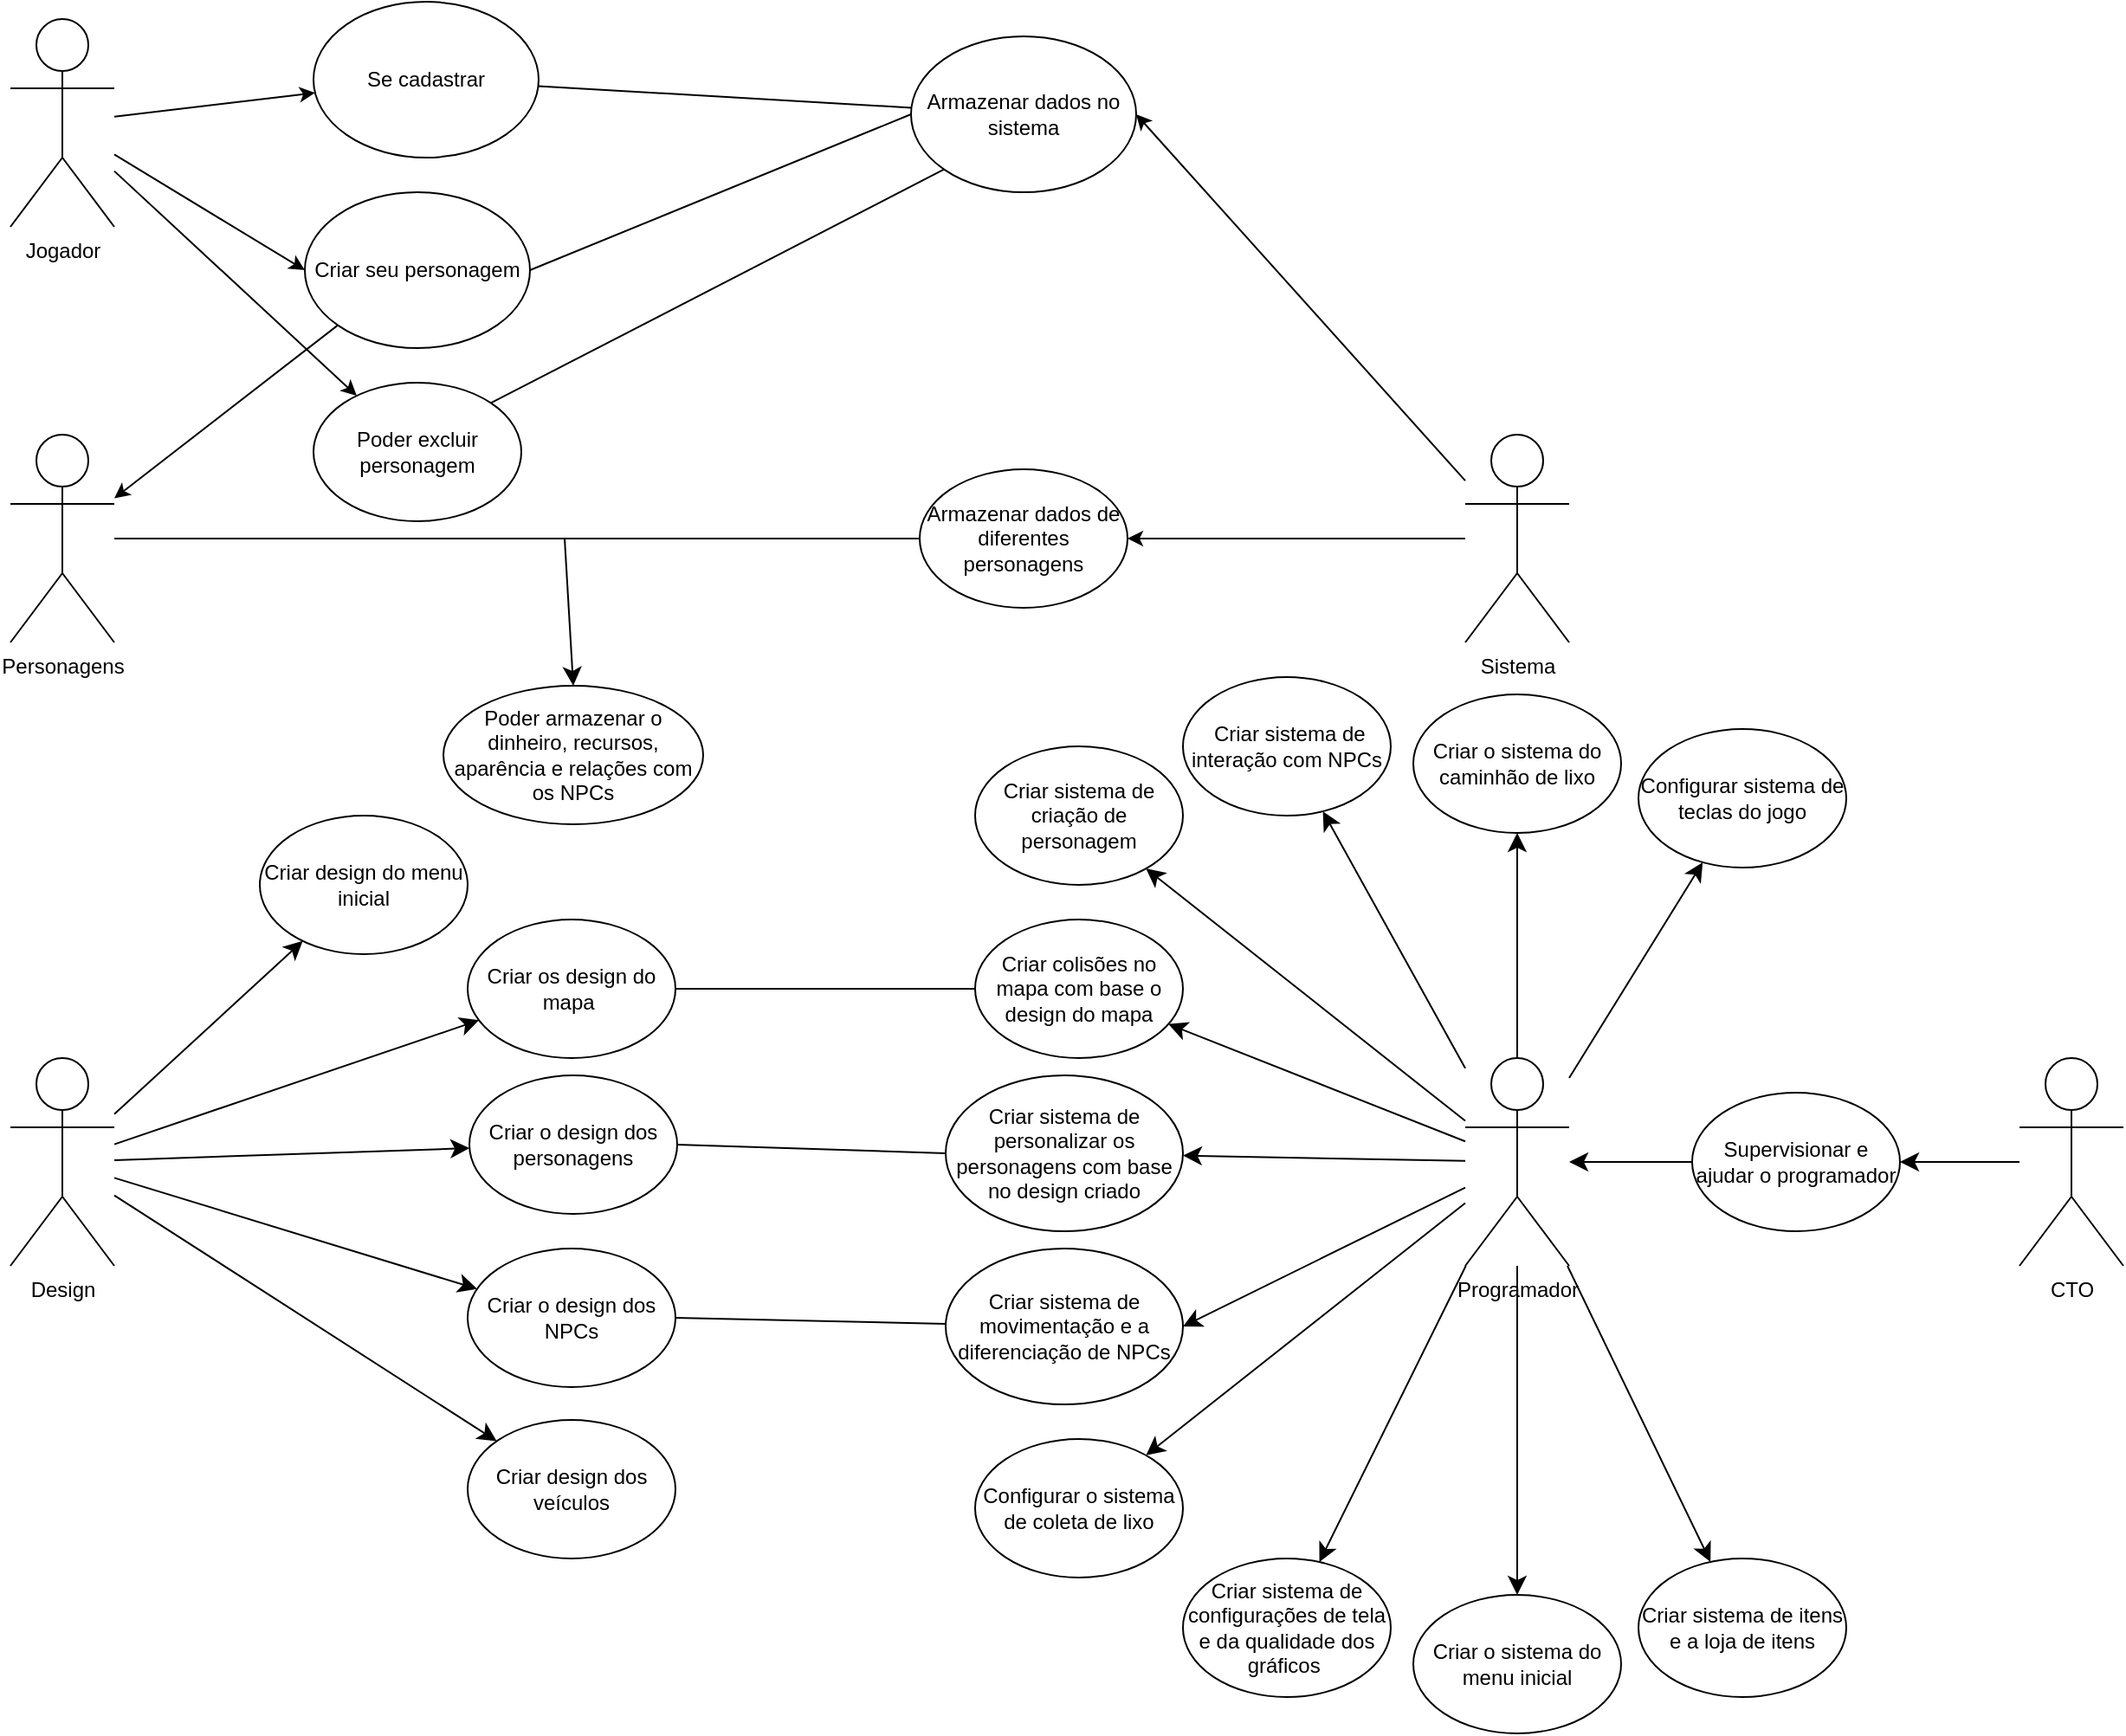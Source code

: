 <mxfile version="26.1.1" pages="7">
  <diagram name="Caso de Uso" id="I3lv2idX6qCKSHa-S2QK">
    <mxGraphModel dx="1467" dy="767" grid="1" gridSize="10" guides="1" tooltips="1" connect="1" arrows="1" fold="1" page="1" pageScale="1" pageWidth="827" pageHeight="1169" math="0" shadow="0">
      <root>
        <mxCell id="0" />
        <mxCell id="1" parent="0" />
        <mxCell id="2fTdF2LbN-ydWTbkAQNO-2" value="Jogador" style="shape=umlActor;verticalLabelPosition=bottom;verticalAlign=top;html=1;outlineConnect=0;" parent="1" vertex="1">
          <mxGeometry x="150" y="200" width="60" height="120" as="geometry" />
        </mxCell>
        <mxCell id="2fTdF2LbN-ydWTbkAQNO-4" value="" style="endArrow=classic;html=1;rounded=0;" parent="1" source="2fTdF2LbN-ydWTbkAQNO-2" target="2fTdF2LbN-ydWTbkAQNO-5" edge="1">
          <mxGeometry width="50" height="50" relative="1" as="geometry">
            <mxPoint x="210" y="280" as="sourcePoint" />
            <mxPoint x="260" y="230" as="targetPoint" />
          </mxGeometry>
        </mxCell>
        <mxCell id="2fTdF2LbN-ydWTbkAQNO-5" value="Se cadastrar" style="ellipse;whiteSpace=wrap;html=1;" parent="1" vertex="1">
          <mxGeometry x="325" y="190" width="130" height="90" as="geometry" />
        </mxCell>
        <mxCell id="2fTdF2LbN-ydWTbkAQNO-6" value="" style="endArrow=none;html=1;rounded=0;" parent="1" source="2fTdF2LbN-ydWTbkAQNO-5" target="2fTdF2LbN-ydWTbkAQNO-7" edge="1">
          <mxGeometry width="50" height="50" relative="1" as="geometry">
            <mxPoint x="520" y="120" as="sourcePoint" />
            <mxPoint x="570" y="70" as="targetPoint" />
          </mxGeometry>
        </mxCell>
        <mxCell id="2fTdF2LbN-ydWTbkAQNO-7" value="Armazenar dados no sistema" style="ellipse;whiteSpace=wrap;html=1;" parent="1" vertex="1">
          <mxGeometry x="670" y="210" width="130" height="90" as="geometry" />
        </mxCell>
        <mxCell id="2fTdF2LbN-ydWTbkAQNO-14" value="Criar seu personagem" style="ellipse;whiteSpace=wrap;html=1;" parent="1" vertex="1">
          <mxGeometry x="320" y="300" width="130" height="90" as="geometry" />
        </mxCell>
        <mxCell id="2fTdF2LbN-ydWTbkAQNO-15" value="" style="endArrow=classic;html=1;rounded=0;entryX=0;entryY=0.5;entryDx=0;entryDy=0;" parent="1" source="2fTdF2LbN-ydWTbkAQNO-2" target="2fTdF2LbN-ydWTbkAQNO-14" edge="1">
          <mxGeometry width="50" height="50" relative="1" as="geometry">
            <mxPoint x="260" y="305" as="sourcePoint" />
            <mxPoint x="310" y="255" as="targetPoint" />
          </mxGeometry>
        </mxCell>
        <mxCell id="2fTdF2LbN-ydWTbkAQNO-16" value="" style="endArrow=none;html=1;rounded=0;exitX=1;exitY=0.5;exitDx=0;exitDy=0;entryX=0;entryY=0.5;entryDx=0;entryDy=0;" parent="1" source="2fTdF2LbN-ydWTbkAQNO-14" target="2fTdF2LbN-ydWTbkAQNO-7" edge="1">
          <mxGeometry width="50" height="50" relative="1" as="geometry">
            <mxPoint x="470" y="285" as="sourcePoint" />
            <mxPoint x="520" y="235" as="targetPoint" />
          </mxGeometry>
        </mxCell>
        <mxCell id="2fTdF2LbN-ydWTbkAQNO-19" value="Sistema" style="shape=umlActor;verticalLabelPosition=bottom;verticalAlign=top;html=1;outlineConnect=0;" parent="1" vertex="1">
          <mxGeometry x="990" y="440" width="60" height="120" as="geometry" />
        </mxCell>
        <mxCell id="2fTdF2LbN-ydWTbkAQNO-21" value="" style="endArrow=classic;html=1;rounded=0;entryX=1;entryY=0.5;entryDx=0;entryDy=0;" parent="1" source="2fTdF2LbN-ydWTbkAQNO-19" target="2fTdF2LbN-ydWTbkAQNO-7" edge="1">
          <mxGeometry width="50" height="50" relative="1" as="geometry">
            <mxPoint x="920" y="270" as="sourcePoint" />
            <mxPoint x="790" y="260" as="targetPoint" />
          </mxGeometry>
        </mxCell>
        <mxCell id="2fTdF2LbN-ydWTbkAQNO-22" value="Poder excluir personagem" style="ellipse;whiteSpace=wrap;html=1;" parent="1" vertex="1">
          <mxGeometry x="325" y="410" width="120" height="80" as="geometry" />
        </mxCell>
        <mxCell id="2fTdF2LbN-ydWTbkAQNO-23" value="" style="endArrow=classic;html=1;rounded=0;" parent="1" source="2fTdF2LbN-ydWTbkAQNO-2" target="2fTdF2LbN-ydWTbkAQNO-22" edge="1">
          <mxGeometry width="50" height="50" relative="1" as="geometry">
            <mxPoint x="180" y="460" as="sourcePoint" />
            <mxPoint x="230" y="410" as="targetPoint" />
          </mxGeometry>
        </mxCell>
        <mxCell id="2fTdF2LbN-ydWTbkAQNO-24" value="" style="endArrow=none;html=1;rounded=0;exitX=1;exitY=0;exitDx=0;exitDy=0;entryX=0;entryY=1;entryDx=0;entryDy=0;" parent="1" source="2fTdF2LbN-ydWTbkAQNO-22" target="2fTdF2LbN-ydWTbkAQNO-7" edge="1">
          <mxGeometry width="50" height="50" relative="1" as="geometry">
            <mxPoint x="610" y="440" as="sourcePoint" />
            <mxPoint x="660" y="390" as="targetPoint" />
          </mxGeometry>
        </mxCell>
        <mxCell id="2fTdF2LbN-ydWTbkAQNO-27" value="" style="endArrow=classic;html=1;rounded=0;" parent="1" source="2fTdF2LbN-ydWTbkAQNO-19" target="2fTdF2LbN-ydWTbkAQNO-28" edge="1">
          <mxGeometry width="50" height="50" relative="1" as="geometry">
            <mxPoint x="660" y="530" as="sourcePoint" />
            <mxPoint x="710" y="480" as="targetPoint" />
          </mxGeometry>
        </mxCell>
        <mxCell id="2fTdF2LbN-ydWTbkAQNO-28" value="Armazenar dados de diferentes personagens" style="ellipse;whiteSpace=wrap;html=1;" parent="1" vertex="1">
          <mxGeometry x="675" y="460" width="120" height="80" as="geometry" />
        </mxCell>
        <mxCell id="2fTdF2LbN-ydWTbkAQNO-29" value="Personagens" style="shape=umlActor;verticalLabelPosition=bottom;verticalAlign=top;html=1;outlineConnect=0;" parent="1" vertex="1">
          <mxGeometry x="150" y="440" width="60" height="120" as="geometry" />
        </mxCell>
        <mxCell id="2fTdF2LbN-ydWTbkAQNO-32" value="" style="endArrow=classic;html=1;rounded=0;exitX=0;exitY=1;exitDx=0;exitDy=0;" parent="1" source="2fTdF2LbN-ydWTbkAQNO-14" target="2fTdF2LbN-ydWTbkAQNO-29" edge="1">
          <mxGeometry width="50" height="50" relative="1" as="geometry">
            <mxPoint x="330" y="380" as="sourcePoint" />
            <mxPoint x="260" y="440" as="targetPoint" />
          </mxGeometry>
        </mxCell>
        <mxCell id="s9mXQDzWcyfyb0AubfoM-3" value="" style="endArrow=none;html=1;rounded=0;fontSize=12;startSize=8;endSize=8;curved=1;" parent="1" source="2fTdF2LbN-ydWTbkAQNO-29" target="2fTdF2LbN-ydWTbkAQNO-28" edge="1">
          <mxGeometry width="50" height="50" relative="1" as="geometry">
            <mxPoint x="290" y="590" as="sourcePoint" />
            <mxPoint x="340" y="540" as="targetPoint" />
          </mxGeometry>
        </mxCell>
        <mxCell id="s9mXQDzWcyfyb0AubfoM-4" value="" style="endArrow=classic;html=1;rounded=0;fontSize=12;startSize=8;endSize=8;curved=1;entryX=0.5;entryY=0;entryDx=0;entryDy=0;" parent="1" target="s9mXQDzWcyfyb0AubfoM-5" edge="1">
          <mxGeometry width="50" height="50" relative="1" as="geometry">
            <mxPoint x="470" y="500" as="sourcePoint" />
            <mxPoint x="480" y="740" as="targetPoint" />
          </mxGeometry>
        </mxCell>
        <mxCell id="s9mXQDzWcyfyb0AubfoM-5" value="Poder armazenar o dinheiro, recursos, aparência e relações com os NPCs" style="ellipse;whiteSpace=wrap;html=1;" parent="1" vertex="1">
          <mxGeometry x="400" y="585" width="150" height="80" as="geometry" />
        </mxCell>
        <mxCell id="s9mXQDzWcyfyb0AubfoM-9" value="Design" style="shape=umlActor;verticalLabelPosition=bottom;verticalAlign=top;html=1;outlineConnect=0;" parent="1" vertex="1">
          <mxGeometry x="150" y="800" width="60" height="120" as="geometry" />
        </mxCell>
        <mxCell id="s9mXQDzWcyfyb0AubfoM-10" value="" style="endArrow=classic;html=1;rounded=0;fontSize=12;startSize=8;endSize=8;curved=1;" parent="1" source="s9mXQDzWcyfyb0AubfoM-9" target="s9mXQDzWcyfyb0AubfoM-11" edge="1">
          <mxGeometry width="50" height="50" relative="1" as="geometry">
            <mxPoint x="780" y="750" as="sourcePoint" />
            <mxPoint x="290" y="860" as="targetPoint" />
          </mxGeometry>
        </mxCell>
        <mxCell id="s9mXQDzWcyfyb0AubfoM-11" value="Criar os design do mapa&amp;nbsp;" style="ellipse;whiteSpace=wrap;html=1;" parent="1" vertex="1">
          <mxGeometry x="414" y="720" width="120" height="80" as="geometry" />
        </mxCell>
        <mxCell id="s9mXQDzWcyfyb0AubfoM-12" value="" style="endArrow=classic;html=1;rounded=0;fontSize=12;startSize=8;endSize=8;curved=1;" parent="1" source="s9mXQDzWcyfyb0AubfoM-9" target="s9mXQDzWcyfyb0AubfoM-13" edge="1">
          <mxGeometry width="50" height="50" relative="1" as="geometry">
            <mxPoint x="395" y="900" as="sourcePoint" />
            <mxPoint x="445" y="850" as="targetPoint" />
          </mxGeometry>
        </mxCell>
        <mxCell id="s9mXQDzWcyfyb0AubfoM-13" value="Criar o design dos personagens" style="ellipse;whiteSpace=wrap;html=1;" parent="1" vertex="1">
          <mxGeometry x="415" y="810" width="120" height="80" as="geometry" />
        </mxCell>
        <mxCell id="s9mXQDzWcyfyb0AubfoM-14" value="" style="endArrow=classic;html=1;rounded=0;fontSize=12;startSize=8;endSize=8;curved=1;" parent="1" source="s9mXQDzWcyfyb0AubfoM-9" target="s9mXQDzWcyfyb0AubfoM-15" edge="1">
          <mxGeometry width="50" height="50" relative="1" as="geometry">
            <mxPoint x="405" y="1020" as="sourcePoint" />
            <mxPoint x="455" y="970" as="targetPoint" />
          </mxGeometry>
        </mxCell>
        <mxCell id="s9mXQDzWcyfyb0AubfoM-15" value="Criar o design dos NPCs" style="ellipse;whiteSpace=wrap;html=1;" parent="1" vertex="1">
          <mxGeometry x="414" y="910" width="120" height="80" as="geometry" />
        </mxCell>
        <mxCell id="s9mXQDzWcyfyb0AubfoM-16" value="Programador" style="shape=umlActor;verticalLabelPosition=bottom;verticalAlign=top;html=1;outlineConnect=0;" parent="1" vertex="1">
          <mxGeometry x="990" y="800" width="60" height="120" as="geometry" />
        </mxCell>
        <mxCell id="s9mXQDzWcyfyb0AubfoM-18" value="" style="endArrow=classic;html=1;rounded=0;fontSize=12;startSize=8;endSize=8;curved=1;" parent="1" source="s9mXQDzWcyfyb0AubfoM-16" target="s9mXQDzWcyfyb0AubfoM-19" edge="1">
          <mxGeometry width="50" height="50" relative="1" as="geometry">
            <mxPoint x="795" y="870" as="sourcePoint" />
            <mxPoint x="845" y="820" as="targetPoint" />
          </mxGeometry>
        </mxCell>
        <mxCell id="s9mXQDzWcyfyb0AubfoM-19" value="Criar colisões no mapa com base o design do mapa" style="ellipse;whiteSpace=wrap;html=1;" parent="1" vertex="1">
          <mxGeometry x="707" y="720" width="120" height="80" as="geometry" />
        </mxCell>
        <mxCell id="s9mXQDzWcyfyb0AubfoM-20" value="" style="endArrow=none;html=1;rounded=0;fontSize=12;startSize=8;endSize=8;curved=1;exitX=1;exitY=0.5;exitDx=0;exitDy=0;entryX=0;entryY=0.5;entryDx=0;entryDy=0;" parent="1" source="s9mXQDzWcyfyb0AubfoM-11" target="s9mXQDzWcyfyb0AubfoM-19" edge="1">
          <mxGeometry width="50" height="50" relative="1" as="geometry">
            <mxPoint x="610" y="785" as="sourcePoint" />
            <mxPoint x="660" y="735" as="targetPoint" />
          </mxGeometry>
        </mxCell>
        <mxCell id="s9mXQDzWcyfyb0AubfoM-21" value="" style="endArrow=classic;html=1;rounded=0;fontSize=12;startSize=8;endSize=8;curved=1;" parent="1" source="s9mXQDzWcyfyb0AubfoM-16" target="s9mXQDzWcyfyb0AubfoM-22" edge="1">
          <mxGeometry width="50" height="50" relative="1" as="geometry">
            <mxPoint x="800" y="880" as="sourcePoint" />
            <mxPoint x="820" y="860" as="targetPoint" />
          </mxGeometry>
        </mxCell>
        <mxCell id="s9mXQDzWcyfyb0AubfoM-22" value="Criar sistema de personalizar os personagens com base no design criado" style="ellipse;whiteSpace=wrap;html=1;" parent="1" vertex="1">
          <mxGeometry x="690" y="810" width="137" height="90" as="geometry" />
        </mxCell>
        <mxCell id="s9mXQDzWcyfyb0AubfoM-23" value="" style="endArrow=none;html=1;rounded=0;fontSize=12;startSize=8;endSize=8;curved=1;exitX=1;exitY=0.5;exitDx=0;exitDy=0;entryX=0;entryY=0.5;entryDx=0;entryDy=0;" parent="1" source="s9mXQDzWcyfyb0AubfoM-13" target="s9mXQDzWcyfyb0AubfoM-22" edge="1">
          <mxGeometry width="50" height="50" relative="1" as="geometry">
            <mxPoint x="580" y="870" as="sourcePoint" />
            <mxPoint x="630" y="820" as="targetPoint" />
          </mxGeometry>
        </mxCell>
        <mxCell id="s9mXQDzWcyfyb0AubfoM-24" value="" style="endArrow=none;html=1;rounded=0;fontSize=12;startSize=8;endSize=8;curved=1;exitX=1;exitY=0.5;exitDx=0;exitDy=0;" parent="1" source="s9mXQDzWcyfyb0AubfoM-15" target="s9mXQDzWcyfyb0AubfoM-25" edge="1">
          <mxGeometry width="50" height="50" relative="1" as="geometry">
            <mxPoint x="600" y="960" as="sourcePoint" />
            <mxPoint x="690" y="950" as="targetPoint" />
          </mxGeometry>
        </mxCell>
        <mxCell id="s9mXQDzWcyfyb0AubfoM-25" value="Criar sistema de movimentação e a diferenciação de NPCs" style="ellipse;whiteSpace=wrap;html=1;" parent="1" vertex="1">
          <mxGeometry x="690" y="910" width="137" height="90" as="geometry" />
        </mxCell>
        <mxCell id="s9mXQDzWcyfyb0AubfoM-26" value="" style="endArrow=classic;html=1;rounded=0;fontSize=12;startSize=8;endSize=8;curved=1;entryX=1;entryY=0.5;entryDx=0;entryDy=0;" parent="1" source="s9mXQDzWcyfyb0AubfoM-16" target="s9mXQDzWcyfyb0AubfoM-25" edge="1">
          <mxGeometry width="50" height="50" relative="1" as="geometry">
            <mxPoint x="840" y="1000" as="sourcePoint" />
            <mxPoint x="890" y="950" as="targetPoint" />
          </mxGeometry>
        </mxCell>
        <mxCell id="s9mXQDzWcyfyb0AubfoM-27" value="CTO" style="shape=umlActor;verticalLabelPosition=bottom;verticalAlign=top;html=1;outlineConnect=0;" parent="1" vertex="1">
          <mxGeometry x="1310" y="800" width="60" height="120" as="geometry" />
        </mxCell>
        <mxCell id="s9mXQDzWcyfyb0AubfoM-28" value="" style="endArrow=classic;html=1;rounded=0;fontSize=12;startSize=8;endSize=8;curved=1;" parent="1" source="s9mXQDzWcyfyb0AubfoM-27" target="s9mXQDzWcyfyb0AubfoM-29" edge="1">
          <mxGeometry width="50" height="50" relative="1" as="geometry">
            <mxPoint x="860" y="750" as="sourcePoint" />
            <mxPoint x="1220" y="860" as="targetPoint" />
          </mxGeometry>
        </mxCell>
        <mxCell id="s9mXQDzWcyfyb0AubfoM-29" value="Supervisionar e ajudar o programador" style="ellipse;whiteSpace=wrap;html=1;" parent="1" vertex="1">
          <mxGeometry x="1121" y="820" width="120" height="80" as="geometry" />
        </mxCell>
        <mxCell id="s9mXQDzWcyfyb0AubfoM-30" value="" style="endArrow=classic;html=1;rounded=0;fontSize=12;startSize=8;endSize=8;curved=1;exitX=0;exitY=0.5;exitDx=0;exitDy=0;" parent="1" source="s9mXQDzWcyfyb0AubfoM-29" target="s9mXQDzWcyfyb0AubfoM-16" edge="1">
          <mxGeometry width="50" height="50" relative="1" as="geometry">
            <mxPoint x="1050" y="875" as="sourcePoint" />
            <mxPoint x="1100" y="825" as="targetPoint" />
          </mxGeometry>
        </mxCell>
        <mxCell id="s9mXQDzWcyfyb0AubfoM-31" value="" style="endArrow=classic;html=1;rounded=0;fontSize=12;startSize=8;endSize=8;curved=1;" parent="1" source="s9mXQDzWcyfyb0AubfoM-16" target="s9mXQDzWcyfyb0AubfoM-32" edge="1">
          <mxGeometry width="50" height="50" relative="1" as="geometry">
            <mxPoint x="860" y="1050" as="sourcePoint" />
            <mxPoint x="910" y="1000" as="targetPoint" />
          </mxGeometry>
        </mxCell>
        <mxCell id="s9mXQDzWcyfyb0AubfoM-32" value="Configurar o sistema de coleta de lixo" style="ellipse;whiteSpace=wrap;html=1;" parent="1" vertex="1">
          <mxGeometry x="707" y="1020" width="120" height="80" as="geometry" />
        </mxCell>
        <mxCell id="s9mXQDzWcyfyb0AubfoM-33" value="" style="endArrow=classic;html=1;rounded=0;fontSize=12;startSize=8;endSize=8;curved=1;" parent="1" source="s9mXQDzWcyfyb0AubfoM-16" target="s9mXQDzWcyfyb0AubfoM-34" edge="1">
          <mxGeometry width="50" height="50" relative="1" as="geometry">
            <mxPoint x="950" y="730" as="sourcePoint" />
            <mxPoint x="890" y="700" as="targetPoint" />
          </mxGeometry>
        </mxCell>
        <mxCell id="s9mXQDzWcyfyb0AubfoM-34" value="Criar sistema de criação de personagem" style="ellipse;whiteSpace=wrap;html=1;" parent="1" vertex="1">
          <mxGeometry x="707" y="620" width="120" height="80" as="geometry" />
        </mxCell>
        <mxCell id="s9mXQDzWcyfyb0AubfoM-35" value="" style="endArrow=classic;html=1;rounded=0;fontSize=12;startSize=8;endSize=8;curved=1;" parent="1" source="s9mXQDzWcyfyb0AubfoM-16" target="s9mXQDzWcyfyb0AubfoM-36" edge="1">
          <mxGeometry width="50" height="50" relative="1" as="geometry">
            <mxPoint x="940" y="1030" as="sourcePoint" />
            <mxPoint x="910" y="1030" as="targetPoint" />
          </mxGeometry>
        </mxCell>
        <mxCell id="s9mXQDzWcyfyb0AubfoM-36" value="Criar sistema de configurações de tela e da qualidade dos gráficos&amp;nbsp;" style="ellipse;whiteSpace=wrap;html=1;" parent="1" vertex="1">
          <mxGeometry x="827" y="1089" width="120" height="80" as="geometry" />
        </mxCell>
        <mxCell id="s9mXQDzWcyfyb0AubfoM-37" value="" style="endArrow=classic;html=1;rounded=0;fontSize=12;startSize=8;endSize=8;curved=1;" parent="1" source="s9mXQDzWcyfyb0AubfoM-16" target="s9mXQDzWcyfyb0AubfoM-38" edge="1">
          <mxGeometry width="50" height="50" relative="1" as="geometry">
            <mxPoint x="1030" y="770" as="sourcePoint" />
            <mxPoint x="890" y="650" as="targetPoint" />
          </mxGeometry>
        </mxCell>
        <mxCell id="s9mXQDzWcyfyb0AubfoM-38" value="&amp;nbsp;Criar sistema de interação com NPCs" style="ellipse;whiteSpace=wrap;html=1;" parent="1" vertex="1">
          <mxGeometry x="827" y="580" width="120" height="80" as="geometry" />
        </mxCell>
        <mxCell id="s9mXQDzWcyfyb0AubfoM-39" value="" style="endArrow=classic;html=1;rounded=0;fontSize=12;startSize=8;endSize=8;curved=1;" parent="1" source="s9mXQDzWcyfyb0AubfoM-16" target="s9mXQDzWcyfyb0AubfoM-40" edge="1">
          <mxGeometry width="50" height="50" relative="1" as="geometry">
            <mxPoint x="995" y="720" as="sourcePoint" />
            <mxPoint x="1020" y="640" as="targetPoint" />
          </mxGeometry>
        </mxCell>
        <mxCell id="s9mXQDzWcyfyb0AubfoM-40" value="Criar o sistema do caminhão de lixo" style="ellipse;whiteSpace=wrap;html=1;" parent="1" vertex="1">
          <mxGeometry x="960" y="590" width="120" height="80" as="geometry" />
        </mxCell>
        <mxCell id="s9mXQDzWcyfyb0AubfoM-41" value="" style="endArrow=classic;html=1;rounded=0;fontSize=12;startSize=8;endSize=8;curved=1;" parent="1" source="s9mXQDzWcyfyb0AubfoM-9" target="s9mXQDzWcyfyb0AubfoM-42" edge="1">
          <mxGeometry width="50" height="50" relative="1" as="geometry">
            <mxPoint x="260" y="1070" as="sourcePoint" />
            <mxPoint x="380" y="1000" as="targetPoint" />
          </mxGeometry>
        </mxCell>
        <mxCell id="s9mXQDzWcyfyb0AubfoM-42" value="Criar design dos veículos" style="ellipse;whiteSpace=wrap;html=1;" parent="1" vertex="1">
          <mxGeometry x="414" y="1009" width="120" height="80" as="geometry" />
        </mxCell>
        <mxCell id="s9mXQDzWcyfyb0AubfoM-43" value="" style="endArrow=classic;html=1;rounded=0;fontSize=12;startSize=8;endSize=8;curved=1;" parent="1" source="s9mXQDzWcyfyb0AubfoM-9" target="s9mXQDzWcyfyb0AubfoM-44" edge="1">
          <mxGeometry width="50" height="50" relative="1" as="geometry">
            <mxPoint x="275" y="780" as="sourcePoint" />
            <mxPoint x="370" y="720" as="targetPoint" />
          </mxGeometry>
        </mxCell>
        <mxCell id="s9mXQDzWcyfyb0AubfoM-44" value="Criar design do menu inicial" style="ellipse;whiteSpace=wrap;html=1;" parent="1" vertex="1">
          <mxGeometry x="294" y="660" width="120" height="80" as="geometry" />
        </mxCell>
        <mxCell id="s9mXQDzWcyfyb0AubfoM-45" value="" style="endArrow=classic;html=1;rounded=0;fontSize=12;startSize=8;endSize=8;curved=1;" parent="1" source="s9mXQDzWcyfyb0AubfoM-16" target="s9mXQDzWcyfyb0AubfoM-46" edge="1">
          <mxGeometry width="50" height="50" relative="1" as="geometry">
            <mxPoint x="1130" y="770" as="sourcePoint" />
            <mxPoint x="1020" y="1090" as="targetPoint" />
          </mxGeometry>
        </mxCell>
        <mxCell id="s9mXQDzWcyfyb0AubfoM-46" value="Criar o sistema do menu inicial" style="ellipse;whiteSpace=wrap;html=1;" parent="1" vertex="1">
          <mxGeometry x="960" y="1110" width="120" height="80" as="geometry" />
        </mxCell>
        <mxCell id="s9mXQDzWcyfyb0AubfoM-47" value="" style="endArrow=classic;html=1;rounded=0;fontSize=12;startSize=8;endSize=8;curved=1;" parent="1" source="s9mXQDzWcyfyb0AubfoM-16" target="s9mXQDzWcyfyb0AubfoM-48" edge="1">
          <mxGeometry width="50" height="50" relative="1" as="geometry">
            <mxPoint x="1230" y="1120" as="sourcePoint" />
            <mxPoint x="1120" y="1110" as="targetPoint" />
          </mxGeometry>
        </mxCell>
        <mxCell id="s9mXQDzWcyfyb0AubfoM-48" value="Criar sistema de itens e a loja de itens" style="ellipse;whiteSpace=wrap;html=1;" parent="1" vertex="1">
          <mxGeometry x="1090" y="1089" width="120" height="80" as="geometry" />
        </mxCell>
        <mxCell id="s9mXQDzWcyfyb0AubfoM-50" value="" style="endArrow=classic;html=1;rounded=0;fontSize=12;startSize=8;endSize=8;curved=1;" parent="1" source="s9mXQDzWcyfyb0AubfoM-16" target="s9mXQDzWcyfyb0AubfoM-51" edge="1">
          <mxGeometry width="50" height="50" relative="1" as="geometry">
            <mxPoint x="1150" y="730" as="sourcePoint" />
            <mxPoint x="1120" y="660" as="targetPoint" />
          </mxGeometry>
        </mxCell>
        <mxCell id="s9mXQDzWcyfyb0AubfoM-51" value="Configurar sistema de teclas do jogo" style="ellipse;whiteSpace=wrap;html=1;" parent="1" vertex="1">
          <mxGeometry x="1090" y="610" width="120" height="80" as="geometry" />
        </mxCell>
      </root>
    </mxGraphModel>
  </diagram>
  <diagram id="zSzEz1A_dr8e0dYvkSog" name="Classes">
    <mxGraphModel dx="1100" dy="575" grid="1" gridSize="10" guides="1" tooltips="1" connect="1" arrows="1" fold="1" page="1" pageScale="1" pageWidth="827" pageHeight="1169" math="0" shadow="0">
      <root>
        <mxCell id="0" />
        <mxCell id="1" parent="0" />
        <mxCell id="bbZ99lymWQdrrYa_QFWG-1" value="Usuário" style="swimlane;fontStyle=2;align=center;verticalAlign=top;childLayout=stackLayout;horizontal=1;startSize=26;horizontalStack=0;resizeParent=1;resizeLast=0;collapsible=1;marginBottom=0;rounded=0;shadow=0;strokeWidth=1;" parent="1" vertex="1">
          <mxGeometry x="210" y="160" width="220" height="250" as="geometry">
            <mxRectangle x="230" y="140" width="160" height="26" as="alternateBounds" />
          </mxGeometry>
        </mxCell>
        <mxCell id="bbZ99lymWQdrrYa_QFWG-2" value="Nome: String" style="text;align=left;verticalAlign=top;spacingLeft=4;spacingRight=4;overflow=hidden;rotatable=0;points=[[0,0.5],[1,0.5]];portConstraint=eastwest;" parent="bbZ99lymWQdrrYa_QFWG-1" vertex="1">
          <mxGeometry y="26" width="220" height="26" as="geometry" />
        </mxCell>
        <mxCell id="bbZ99lymWQdrrYa_QFWG-3" value="Email: String" style="text;align=left;verticalAlign=top;spacingLeft=4;spacingRight=4;overflow=hidden;rotatable=0;points=[[0,0.5],[1,0.5]];portConstraint=eastwest;rounded=0;shadow=0;html=0;" parent="bbZ99lymWQdrrYa_QFWG-1" vertex="1">
          <mxGeometry y="52" width="220" height="26" as="geometry" />
        </mxCell>
        <mxCell id="bbZ99lymWQdrrYa_QFWG-4" value="Senha: String" style="text;align=left;verticalAlign=top;spacingLeft=4;spacingRight=4;overflow=hidden;rotatable=0;points=[[0,0.5],[1,0.5]];portConstraint=eastwest;rounded=0;shadow=0;html=0;" parent="bbZ99lymWQdrrYa_QFWG-1" vertex="1">
          <mxGeometry y="78" width="220" height="26" as="geometry" />
        </mxCell>
        <mxCell id="bbZ99lymWQdrrYa_QFWG-5" value="Criar conta" style="text;align=left;verticalAlign=top;spacingLeft=4;spacingRight=4;overflow=hidden;rotatable=0;points=[[0,0.5],[1,0.5]];portConstraint=eastwest;rounded=0;shadow=0;html=0;" parent="bbZ99lymWQdrrYa_QFWG-1" vertex="1">
          <mxGeometry y="104" width="220" height="26" as="geometry" />
        </mxCell>
        <mxCell id="bbZ99lymWQdrrYa_QFWG-6" value="" style="line;html=1;strokeWidth=1;align=left;verticalAlign=middle;spacingTop=-1;spacingLeft=3;spacingRight=3;rotatable=0;labelPosition=right;points=[];portConstraint=eastwest;" parent="bbZ99lymWQdrrYa_QFWG-1" vertex="1">
          <mxGeometry y="130" width="220" height="2" as="geometry" />
        </mxCell>
        <mxCell id="bbZ99lymWQdrrYa_QFWG-7" value="Criar_Personagens&#xa;Editar_Personagens&#xa;Excluir_Personagens" style="text;align=left;verticalAlign=top;spacingLeft=4;spacingRight=4;overflow=hidden;rotatable=0;points=[[0,0.5],[1,0.5]];portConstraint=eastwest;rounded=0;shadow=0;html=0;" parent="bbZ99lymWQdrrYa_QFWG-1" vertex="1">
          <mxGeometry y="132" width="220" height="62" as="geometry" />
        </mxCell>
        <mxCell id="bbZ99lymWQdrrYa_QFWG-8" value="" style="line;html=1;strokeWidth=1;align=left;verticalAlign=middle;spacingTop=-1;spacingLeft=3;spacingRight=3;rotatable=0;labelPosition=right;points=[];portConstraint=eastwest;" parent="bbZ99lymWQdrrYa_QFWG-1" vertex="1">
          <mxGeometry y="194" width="220" height="16" as="geometry" />
        </mxCell>
        <mxCell id="I7PGW6Wb1dwMN3yeZPJg-6" value="Selecionar_Personagem" style="text;align=left;verticalAlign=top;spacingLeft=4;spacingRight=4;overflow=hidden;rotatable=0;points=[[0,0.5],[1,0.5]];portConstraint=eastwest;rounded=0;shadow=0;html=0;" vertex="1" parent="bbZ99lymWQdrrYa_QFWG-1">
          <mxGeometry y="210" width="220" height="26" as="geometry" />
        </mxCell>
        <mxCell id="bbZ99lymWQdrrYa_QFWG-14" value="Banco de dados" style="swimlane;fontStyle=0;align=center;verticalAlign=top;childLayout=stackLayout;horizontal=1;startSize=26;horizontalStack=0;resizeParent=1;resizeLast=0;collapsible=1;marginBottom=0;rounded=0;shadow=0;strokeWidth=1;" parent="1" vertex="1">
          <mxGeometry x="580" y="140" width="330" height="124" as="geometry">
            <mxRectangle x="550" y="140" width="160" height="26" as="alternateBounds" />
          </mxGeometry>
        </mxCell>
        <mxCell id="bbZ99lymWQdrrYa_QFWG-16" value="Identificar_personagens" style="text;align=left;verticalAlign=top;spacingLeft=4;spacingRight=4;overflow=hidden;rotatable=0;points=[[0,0.5],[1,0.5]];portConstraint=eastwest;rounded=0;shadow=0;html=0;" parent="bbZ99lymWQdrrYa_QFWG-14" vertex="1">
          <mxGeometry y="26" width="330" height="26" as="geometry" />
        </mxCell>
        <mxCell id="bbZ99lymWQdrrYa_QFWG-17" value="Armazenar_dados_personagens" style="text;align=left;verticalAlign=top;spacingLeft=4;spacingRight=4;overflow=hidden;rotatable=0;points=[[0,0.5],[1,0.5]];portConstraint=eastwest;rounded=0;shadow=0;html=0;" parent="bbZ99lymWQdrrYa_QFWG-14" vertex="1">
          <mxGeometry y="52" width="330" height="26" as="geometry" />
        </mxCell>
        <mxCell id="bbZ99lymWQdrrYa_QFWG-18" value="" style="line;html=1;strokeWidth=1;align=left;verticalAlign=middle;spacingTop=-1;spacingLeft=3;spacingRight=3;rotatable=0;labelPosition=right;points=[];portConstraint=eastwest;" parent="bbZ99lymWQdrrYa_QFWG-14" vertex="1">
          <mxGeometry y="78" width="330" height="4" as="geometry" />
        </mxCell>
        <mxCell id="bbZ99lymWQdrrYa_QFWG-19" value="Armazenar dados do usuário" style="text;align=left;verticalAlign=top;spacingLeft=4;spacingRight=4;overflow=hidden;rotatable=0;points=[[0,0.5],[1,0.5]];portConstraint=eastwest;rounded=0;shadow=0;html=0;" parent="bbZ99lymWQdrrYa_QFWG-14" vertex="1">
          <mxGeometry y="82" width="330" height="26" as="geometry" />
        </mxCell>
        <mxCell id="bbZ99lymWQdrrYa_QFWG-20" value="" style="line;html=1;strokeWidth=1;align=left;verticalAlign=middle;spacingTop=-1;spacingLeft=3;spacingRight=3;rotatable=0;labelPosition=right;points=[];portConstraint=eastwest;" parent="bbZ99lymWQdrrYa_QFWG-14" vertex="1">
          <mxGeometry y="108" width="330" height="16" as="geometry" />
        </mxCell>
        <mxCell id="bbZ99lymWQdrrYa_QFWG-24" value="" style="endArrow=open;shadow=0;strokeWidth=1;rounded=0;curved=0;endFill=1;edgeStyle=elbowEdgeStyle;elbow=vertical;" parent="1" source="bbZ99lymWQdrrYa_QFWG-1" target="bbZ99lymWQdrrYa_QFWG-14" edge="1">
          <mxGeometry x="0.5" y="41" relative="1" as="geometry">
            <mxPoint x="380" y="192" as="sourcePoint" />
            <mxPoint x="540" y="192" as="targetPoint" />
            <mxPoint x="-40" y="32" as="offset" />
          </mxGeometry>
        </mxCell>
        <mxCell id="I7PGW6Wb1dwMN3yeZPJg-1" value="Sistema&amp;nbsp;" style="swimlane;fontStyle=0;childLayout=stackLayout;horizontal=1;startSize=26;fillColor=none;horizontalStack=0;resizeParent=1;resizeParentMax=0;resizeLast=0;collapsible=1;marginBottom=0;whiteSpace=wrap;html=1;" vertex="1" parent="1">
          <mxGeometry x="580" y="430" width="140" height="104" as="geometry" />
        </mxCell>
        <mxCell id="I7PGW6Wb1dwMN3yeZPJg-2" value="+ field: type" style="text;strokeColor=none;fillColor=none;align=left;verticalAlign=top;spacingLeft=4;spacingRight=4;overflow=hidden;rotatable=0;points=[[0,0.5],[1,0.5]];portConstraint=eastwest;whiteSpace=wrap;html=1;" vertex="1" parent="I7PGW6Wb1dwMN3yeZPJg-1">
          <mxGeometry y="26" width="140" height="26" as="geometry" />
        </mxCell>
        <mxCell id="I7PGW6Wb1dwMN3yeZPJg-3" value="+ field: type" style="text;strokeColor=none;fillColor=none;align=left;verticalAlign=top;spacingLeft=4;spacingRight=4;overflow=hidden;rotatable=0;points=[[0,0.5],[1,0.5]];portConstraint=eastwest;whiteSpace=wrap;html=1;" vertex="1" parent="I7PGW6Wb1dwMN3yeZPJg-1">
          <mxGeometry y="52" width="140" height="26" as="geometry" />
        </mxCell>
        <mxCell id="I7PGW6Wb1dwMN3yeZPJg-4" value="+ field: type" style="text;strokeColor=none;fillColor=none;align=left;verticalAlign=top;spacingLeft=4;spacingRight=4;overflow=hidden;rotatable=0;points=[[0,0.5],[1,0.5]];portConstraint=eastwest;whiteSpace=wrap;html=1;" vertex="1" parent="I7PGW6Wb1dwMN3yeZPJg-1">
          <mxGeometry y="78" width="140" height="26" as="geometry" />
        </mxCell>
      </root>
    </mxGraphModel>
  </diagram>
  <diagram id="Lt618cyiu-0sGPobiF8X" name="Sequência">
    <mxGraphModel dx="1434" dy="1941" grid="1" gridSize="10" guides="1" tooltips="1" connect="1" arrows="1" fold="1" page="1" pageScale="1" pageWidth="827" pageHeight="1169" math="0" shadow="0">
      <root>
        <mxCell id="0" />
        <mxCell id="1" parent="0" />
        <mxCell id="jGoMUduTNdKNJZNsx2Xe-7" value="" style="shape=umlLifeline;perimeter=lifelinePerimeter;whiteSpace=wrap;html=1;container=1;dropTarget=0;collapsible=0;recursiveResize=0;outlineConnect=0;portConstraint=eastwest;newEdgeStyle={&quot;curved&quot;:0,&quot;rounded&quot;:0};participant=umlActor;fillColor=#f8cecc;strokeColor=#b85450;" vertex="1" parent="1">
          <mxGeometry x="260" y="-60" width="20" height="820" as="geometry" />
        </mxCell>
        <mxCell id="jGoMUduTNdKNJZNsx2Xe-9" value="" style="html=1;verticalAlign=bottom;startArrow=oval;endArrow=block;startSize=8;curved=0;rounded=0;entryX=0;entryY=0;entryDx=0;entryDy=5;" edge="1" target="jGoMUduTNdKNJZNsx2Xe-8" parent="jGoMUduTNdKNJZNsx2Xe-7">
          <mxGeometry relative="1" as="geometry">
            <mxPoint x="-70" y="85" as="sourcePoint" />
            <mxPoint as="offset" />
          </mxGeometry>
        </mxCell>
        <mxCell id="jGoMUduTNdKNJZNsx2Xe-8" value="" style="html=1;points=[[0,0,0,0,5],[0,1,0,0,-5],[1,0,0,0,5],[1,1,0,0,-5]];perimeter=orthogonalPerimeter;outlineConnect=0;targetShapes=umlLifeline;portConstraint=eastwest;newEdgeStyle={&quot;curved&quot;:0,&quot;rounded&quot;:0};fillColor=#f8cecc;strokeColor=#b85450;" vertex="1" parent="jGoMUduTNdKNJZNsx2Xe-7">
          <mxGeometry y="80" width="10" height="570" as="geometry" />
        </mxCell>
        <mxCell id="jGoMUduTNdKNJZNsx2Xe-13" value="1: ProcuraDoItem(NomeDoIten)" style="html=1;verticalAlign=bottom;endArrow=block;curved=0;rounded=0;" edge="1" parent="1" target="jGoMUduTNdKNJZNsx2Xe-15">
          <mxGeometry width="80" relative="1" as="geometry">
            <mxPoint x="270" y="40" as="sourcePoint" />
            <mxPoint x="440" y="40" as="targetPoint" />
          </mxGeometry>
        </mxCell>
        <mxCell id="jGoMUduTNdKNJZNsx2Xe-14" value=":BarraDePesquisa" style="shape=umlLifeline;perimeter=lifelinePerimeter;whiteSpace=wrap;html=1;container=1;dropTarget=0;collapsible=0;recursiveResize=0;outlineConnect=0;portConstraint=eastwest;newEdgeStyle={&quot;curved&quot;:0,&quot;rounded&quot;:0};fillColor=#ffe6cc;strokeColor=#d79b00;" vertex="1" parent="1">
          <mxGeometry x="400" y="-60" width="100" height="830" as="geometry" />
        </mxCell>
        <mxCell id="jGoMUduTNdKNJZNsx2Xe-15" value="" style="html=1;points=[[0,0,0,0,5],[0,1,0,0,-5],[1,0,0,0,5],[1,1,0,0,-5]];perimeter=orthogonalPerimeter;outlineConnect=0;targetShapes=umlLifeline;portConstraint=eastwest;newEdgeStyle={&quot;curved&quot;:0,&quot;rounded&quot;:0};fillColor=#ffe6cc;strokeColor=#d79b00;" vertex="1" parent="jGoMUduTNdKNJZNsx2Xe-14">
          <mxGeometry x="45" y="75" width="10" height="330" as="geometry" />
        </mxCell>
        <mxCell id="jGoMUduTNdKNJZNsx2Xe-25" value="1.1: PesquisaVálida" style="html=1;align=left;spacingLeft=2;endArrow=block;rounded=0;edgeStyle=orthogonalEdgeStyle;curved=0;rounded=0;" edge="1" target="jGoMUduTNdKNJZNsx2Xe-24" parent="jGoMUduTNdKNJZNsx2Xe-14">
          <mxGeometry relative="1" as="geometry">
            <mxPoint x="55" y="100" as="sourcePoint" />
            <Array as="points">
              <mxPoint x="55" y="110" />
              <mxPoint x="85" y="110" />
              <mxPoint x="85" y="130" />
            </Array>
          </mxGeometry>
        </mxCell>
        <mxCell id="jGoMUduTNdKNJZNsx2Xe-24" value="" style="html=1;points=[[0,0,0,0,5],[0,1,0,0,-5],[1,0,0,0,5],[1,1,0,0,-5]];perimeter=orthogonalPerimeter;outlineConnect=0;targetShapes=umlLifeline;portConstraint=eastwest;newEdgeStyle={&quot;curved&quot;:0,&quot;rounded&quot;:0};fillColor=#ffe6cc;strokeColor=#d79b00;" vertex="1" parent="jGoMUduTNdKNJZNsx2Xe-14">
          <mxGeometry x="50" y="120" width="10" height="40" as="geometry" />
        </mxCell>
        <mxCell id="jGoMUduTNdKNJZNsx2Xe-38" value="" style="html=1;points=[[0,0,0,0,5],[0,1,0,0,-5],[1,0,0,0,5],[1,1,0,0,-5]];perimeter=orthogonalPerimeter;outlineConnect=0;targetShapes=umlLifeline;portConstraint=eastwest;newEdgeStyle={&quot;curved&quot;:0,&quot;rounded&quot;:0};fillColor=#ffe6cc;strokeColor=#d79b00;" vertex="1" parent="jGoMUduTNdKNJZNsx2Xe-14">
          <mxGeometry x="45" y="580" width="10" height="40" as="geometry" />
        </mxCell>
        <mxCell id="jGoMUduTNdKNJZNsx2Xe-39" value="MostrarErro()" style="html=1;align=left;spacingLeft=2;endArrow=block;rounded=0;edgeStyle=orthogonalEdgeStyle;curved=0;rounded=0;" edge="1" parent="jGoMUduTNdKNJZNsx2Xe-14">
          <mxGeometry relative="1" as="geometry">
            <mxPoint x="50" y="560" as="sourcePoint" />
            <Array as="points">
              <mxPoint x="50" y="570" />
              <mxPoint x="80" y="570" />
              <mxPoint x="80" y="590" />
            </Array>
            <mxPoint x="55" y="590" as="targetPoint" />
          </mxGeometry>
        </mxCell>
        <mxCell id="jGoMUduTNdKNJZNsx2Xe-16" value="" style="endArrow=block;dashed=1;endFill=0;endSize=12;html=1;rounded=0;" edge="1" parent="1">
          <mxGeometry width="160" relative="1" as="geometry">
            <mxPoint x="449.5" y="340" as="sourcePoint" />
            <mxPoint x="269.5" y="340" as="targetPoint" />
          </mxGeometry>
        </mxCell>
        <mxCell id="jGoMUduTNdKNJZNsx2Xe-20" value="alt" style="shape=umlFrame;whiteSpace=wrap;html=1;pointerEvents=0;" vertex="1" parent="1">
          <mxGeometry x="310" y="230" width="830" height="400" as="geometry" />
        </mxCell>
        <mxCell id="jGoMUduTNdKNJZNsx2Xe-21" value="ResultadoDa&lt;div&gt;Pesquisa&lt;span style=&quot;background-color: transparent; color: light-dark(rgb(0, 0, 0), rgb(255, 255, 255));&quot;&gt;=Válida&lt;/span&gt;&lt;/div&gt;" style="text;strokeColor=none;fillColor=none;align=left;verticalAlign=middle;spacingLeft=4;spacingRight=4;overflow=hidden;points=[[0,0.5],[1,0.5]];portConstraint=eastwest;rotatable=0;whiteSpace=wrap;html=1;" vertex="1" parent="1">
          <mxGeometry x="310" y="260" width="110" height="40" as="geometry" />
        </mxCell>
        <mxCell id="jGoMUduTNdKNJZNsx2Xe-26" value="Resultados da Pesquisa" style="shape=umlLifeline;perimeter=lifelinePerimeter;whiteSpace=wrap;html=1;container=1;dropTarget=0;collapsible=0;recursiveResize=0;outlineConnect=0;portConstraint=eastwest;newEdgeStyle={&quot;curved&quot;:0,&quot;rounded&quot;:0};fillColor=#dae8fc;strokeColor=#6c8ebf;" vertex="1" parent="1">
          <mxGeometry x="600" y="-60" width="100" height="820" as="geometry" />
        </mxCell>
        <mxCell id="jGoMUduTNdKNJZNsx2Xe-27" value="" style="html=1;points=[[0,0,0,0,5],[0,1,0,0,-5],[1,0,0,0,5],[1,1,0,0,-5]];perimeter=orthogonalPerimeter;outlineConnect=0;targetShapes=umlLifeline;portConstraint=eastwest;newEdgeStyle={&quot;curved&quot;:0,&quot;rounded&quot;:0};fillColor=#dae8fc;strokeColor=#6c8ebf;" vertex="1" parent="jGoMUduTNdKNJZNsx2Xe-26">
          <mxGeometry x="45" y="460" width="10" height="20" as="geometry" />
        </mxCell>
        <mxCell id="jGoMUduTNdKNJZNsx2Xe-28" value="" style="shape=umlLifeline;perimeter=lifelinePerimeter;whiteSpace=wrap;html=1;container=1;dropTarget=0;collapsible=0;recursiveResize=0;outlineConnect=0;portConstraint=eastwest;newEdgeStyle={&quot;curved&quot;:0,&quot;rounded&quot;:0};participant=umlEntity;fillColor=#e1d5e7;strokeColor=#9673a6;" vertex="1" parent="1">
          <mxGeometry x="810" y="-60" width="40" height="820" as="geometry" />
        </mxCell>
        <mxCell id="jGoMUduTNdKNJZNsx2Xe-30" value="" style="html=1;points=[[0,0,0,0,5],[0,1,0,0,-5],[1,0,0,0,5],[1,1,0,0,-5]];perimeter=orthogonalPerimeter;outlineConnect=0;targetShapes=umlLifeline;portConstraint=eastwest;newEdgeStyle={&quot;curved&quot;:0,&quot;rounded&quot;:0};fillColor=#e1d5e7;strokeColor=#9673a6;" vertex="1" parent="jGoMUduTNdKNJZNsx2Xe-28">
          <mxGeometry x="15" y="340" width="10" height="40" as="geometry" />
        </mxCell>
        <mxCell id="jGoMUduTNdKNJZNsx2Xe-29" value=":BancoDeDados&lt;div&gt;&lt;br&gt;&lt;/div&gt;" style="text;html=1;align=center;verticalAlign=middle;whiteSpace=wrap;rounded=0;" vertex="1" parent="1">
          <mxGeometry x="800" y="-20" width="60" height="30" as="geometry" />
        </mxCell>
        <mxCell id="jGoMUduTNdKNJZNsx2Xe-33" value="Resultado" style="shape=umlLifeline;perimeter=lifelinePerimeter;whiteSpace=wrap;html=1;container=1;dropTarget=0;collapsible=0;recursiveResize=0;outlineConnect=0;portConstraint=eastwest;newEdgeStyle={&quot;curved&quot;:0,&quot;rounded&quot;:0};fillColor=#d5e8d4;strokeColor=#82b366;" vertex="1" parent="1">
          <mxGeometry x="980" y="-20" width="100" height="780" as="geometry" />
        </mxCell>
        <mxCell id="jGoMUduTNdKNJZNsx2Xe-35" value="" style="html=1;points=[[0,0,0,0,5],[0,1,0,0,-5],[1,0,0,0,5],[1,1,0,0,-5]];perimeter=orthogonalPerimeter;outlineConnect=0;targetShapes=umlLifeline;portConstraint=eastwest;newEdgeStyle={&quot;curved&quot;:0,&quot;rounded&quot;:0};fillColor=#d5e8d4;strokeColor=#82b366;" vertex="1" parent="jGoMUduTNdKNJZNsx2Xe-33">
          <mxGeometry x="45" y="310" width="10" height="150" as="geometry" />
        </mxCell>
        <mxCell id="jGoMUduTNdKNJZNsx2Xe-34" value="1.2:NomeItem" style="html=1;verticalAlign=bottom;endArrow=block;curved=0;rounded=0;entryX=0;entryY=0;entryDx=0;entryDy=5;entryPerimeter=0;" edge="1" parent="1" source="jGoMUduTNdKNJZNsx2Xe-15" target="jGoMUduTNdKNJZNsx2Xe-30">
          <mxGeometry width="80" relative="1" as="geometry">
            <mxPoint x="460" y="279.5" as="sourcePoint" />
            <mxPoint x="635" y="279.5" as="targetPoint" />
          </mxGeometry>
        </mxCell>
        <mxCell id="jGoMUduTNdKNJZNsx2Xe-36" value="1.2.1 : ListaDeResultados()" style="html=1;verticalAlign=bottom;endArrow=block;curved=0;rounded=0;" edge="1" parent="1" source="jGoMUduTNdKNJZNsx2Xe-30" target="jGoMUduTNdKNJZNsx2Xe-35">
          <mxGeometry width="80" relative="1" as="geometry">
            <mxPoint x="840" y="300" as="sourcePoint" />
            <mxPoint x="1015" y="300" as="targetPoint" />
          </mxGeometry>
        </mxCell>
        <mxCell id="jGoMUduTNdKNJZNsx2Xe-37" value="1.2.1.1 :MostrarResultados()" style="html=1;verticalAlign=bottom;endArrow=block;curved=0;rounded=0;entryX=1;entryY=1;entryDx=0;entryDy=-5;entryPerimeter=0;" edge="1" parent="1" source="jGoMUduTNdKNJZNsx2Xe-35" target="jGoMUduTNdKNJZNsx2Xe-27">
          <mxGeometry width="80" relative="1" as="geometry">
            <mxPoint x="800" y="420" as="sourcePoint" />
            <mxPoint x="984.5" y="420" as="targetPoint" />
          </mxGeometry>
        </mxCell>
        <mxCell id="jGoMUduTNdKNJZNsx2Xe-40" value="Else" style="endArrow=block;endFill=1;html=1;edgeStyle=orthogonalEdgeStyle;align=left;verticalAlign=top;rounded=0;" edge="1" parent="1">
          <mxGeometry x="-1" relative="1" as="geometry">
            <mxPoint x="300" y="490" as="sourcePoint" />
            <mxPoint x="1140" y="490" as="targetPoint" />
          </mxGeometry>
        </mxCell>
        <mxCell id="jGoMUduTNdKNJZNsx2Xe-41" value="1" style="edgeLabel;resizable=0;html=1;align=left;verticalAlign=bottom;" connectable="0" vertex="1" parent="jGoMUduTNdKNJZNsx2Xe-40">
          <mxGeometry x="-1" relative="1" as="geometry" />
        </mxCell>
        <mxCell id="jGoMUduTNdKNJZNsx2Xe-42" value="" style="endArrow=block;dashed=1;endFill=0;endSize=12;html=1;rounded=0;" edge="1" parent="1">
          <mxGeometry width="160" relative="1" as="geometry">
            <mxPoint x="450" y="550" as="sourcePoint" />
            <mxPoint x="270" y="550" as="targetPoint" />
          </mxGeometry>
        </mxCell>
      </root>
    </mxGraphModel>
  </diagram>
  <diagram id="o7-mV599Lm2OOZ_CMmBC" name="Atividades">
    <mxGraphModel dx="1434" dy="772" grid="1" gridSize="10" guides="1" tooltips="1" connect="1" arrows="1" fold="1" page="1" pageScale="1" pageWidth="827" pageHeight="1169" math="0" shadow="0">
      <root>
        <mxCell id="0" />
        <mxCell id="1" parent="0" />
        <mxCell id="Wly4kjPXvoUVvHuZmttj-1" value="Informar novo código do cliente" style="rounded=1;whiteSpace=wrap;html=1;arcSize=28;fontColor=#000000;fillColor=#ffffc0;strokeColor=#ff0000;" vertex="1" parent="1">
          <mxGeometry x="360" y="350" width="120" height="40" as="geometry" />
        </mxCell>
        <mxCell id="Wly4kjPXvoUVvHuZmttj-2" value="" style="edgeStyle=orthogonalEdgeStyle;html=1;verticalAlign=bottom;endArrow=open;endSize=8;strokeColor=#ff0000;rounded=0;" edge="1" source="Wly4kjPXvoUVvHuZmttj-1" parent="1">
          <mxGeometry relative="1" as="geometry">
            <mxPoint x="420" y="450" as="targetPoint" />
          </mxGeometry>
        </mxCell>
        <mxCell id="Wly4kjPXvoUVvHuZmttj-4" value="" style="ellipse;html=1;shape=startState;fillColor=#000000;strokeColor=#ff0000;" vertex="1" parent="1">
          <mxGeometry x="405" y="260" width="30" height="30" as="geometry" />
        </mxCell>
        <mxCell id="Wly4kjPXvoUVvHuZmttj-5" value="" style="edgeStyle=orthogonalEdgeStyle;html=1;verticalAlign=bottom;endArrow=open;endSize=8;strokeColor=#ff0000;rounded=0;" edge="1" source="Wly4kjPXvoUVvHuZmttj-4" parent="1" target="Wly4kjPXvoUVvHuZmttj-1">
          <mxGeometry relative="1" as="geometry">
            <mxPoint x="414" y="350" as="targetPoint" />
          </mxGeometry>
        </mxCell>
        <mxCell id="Wly4kjPXvoUVvHuZmttj-6" value="Verifica se o cliente já existe" style="rounded=1;whiteSpace=wrap;html=1;arcSize=28;fontColor=#000000;fillColor=#ffffc0;strokeColor=#ff0000;" vertex="1" parent="1">
          <mxGeometry x="360" y="450" width="120" height="40" as="geometry" />
        </mxCell>
        <mxCell id="Wly4kjPXvoUVvHuZmttj-7" value="" style="edgeStyle=orthogonalEdgeStyle;html=1;verticalAlign=bottom;endArrow=open;endSize=8;strokeColor=#ff0000;rounded=0;" edge="1" source="Wly4kjPXvoUVvHuZmttj-6" parent="1">
          <mxGeometry relative="1" as="geometry">
            <mxPoint x="420" y="550" as="targetPoint" />
          </mxGeometry>
        </mxCell>
        <mxCell id="Wly4kjPXvoUVvHuZmttj-8" value="Condição" style="rhombus;whiteSpace=wrap;html=1;fontColor=#000000;fillColor=#ffffc0;strokeColor=#ff0000;" vertex="1" parent="1">
          <mxGeometry x="380" y="550" width="80" height="40" as="geometry" />
        </mxCell>
        <mxCell id="Wly4kjPXvoUVvHuZmttj-9" value="Cliente não existe" style="edgeStyle=orthogonalEdgeStyle;html=1;align=left;verticalAlign=bottom;endArrow=open;endSize=8;strokeColor=#ff0000;rounded=0;" edge="1" source="Wly4kjPXvoUVvHuZmttj-8" parent="1">
          <mxGeometry x="-1" relative="1" as="geometry">
            <mxPoint x="560" y="570" as="targetPoint" />
          </mxGeometry>
        </mxCell>
        <mxCell id="Wly4kjPXvoUVvHuZmttj-10" value="Cliente existe" style="edgeStyle=orthogonalEdgeStyle;html=1;align=left;verticalAlign=top;endArrow=open;endSize=8;strokeColor=#ff0000;rounded=0;" edge="1" source="Wly4kjPXvoUVvHuZmttj-8" parent="1">
          <mxGeometry x="-1" relative="1" as="geometry">
            <mxPoint x="420" y="650" as="targetPoint" />
          </mxGeometry>
        </mxCell>
        <mxCell id="Laa9yqqb5tfrOKM5hjMf-1" value="Exibe mensagem ao usuário" style="rounded=1;whiteSpace=wrap;html=1;arcSize=30;fontColor=#000000;fillColor=#ffffc0;strokeColor=#ff0000;" vertex="1" parent="1">
          <mxGeometry x="360" y="650" width="120" height="40" as="geometry" />
        </mxCell>
        <mxCell id="Laa9yqqb5tfrOKM5hjMf-2" value="" style="edgeStyle=orthogonalEdgeStyle;html=1;verticalAlign=bottom;endArrow=open;endSize=8;strokeColor=#ff0000;rounded=0;" edge="1" source="Laa9yqqb5tfrOKM5hjMf-1" parent="1">
          <mxGeometry relative="1" as="geometry">
            <mxPoint x="420" y="750" as="targetPoint" />
          </mxGeometry>
        </mxCell>
        <mxCell id="Laa9yqqb5tfrOKM5hjMf-3" value="Informar os dados do novo cliente" style="rounded=1;whiteSpace=wrap;html=1;arcSize=35;fontColor=#000000;fillColor=#ffffc0;strokeColor=#ff0000;" vertex="1" parent="1">
          <mxGeometry x="560" y="550" width="120" height="40" as="geometry" />
        </mxCell>
        <mxCell id="Laa9yqqb5tfrOKM5hjMf-4" value="" style="edgeStyle=orthogonalEdgeStyle;html=1;verticalAlign=bottom;endArrow=open;endSize=8;strokeColor=#ff0000;rounded=0;" edge="1" source="Laa9yqqb5tfrOKM5hjMf-3" parent="1">
          <mxGeometry relative="1" as="geometry">
            <mxPoint x="770" y="570" as="targetPoint" />
          </mxGeometry>
        </mxCell>
        <mxCell id="Laa9yqqb5tfrOKM5hjMf-5" value="Salvar dados do cliente" style="rounded=1;whiteSpace=wrap;html=1;arcSize=25;fontColor=#000000;fillColor=#ffffc0;strokeColor=#ff0000;" vertex="1" parent="1">
          <mxGeometry x="770" y="550" width="120" height="40" as="geometry" />
        </mxCell>
        <mxCell id="Laa9yqqb5tfrOKM5hjMf-6" value="" style="edgeStyle=orthogonalEdgeStyle;html=1;verticalAlign=bottom;endArrow=open;endSize=8;strokeColor=#ff0000;rounded=0;" edge="1" source="Laa9yqqb5tfrOKM5hjMf-5" parent="1">
          <mxGeometry relative="1" as="geometry">
            <mxPoint x="830" y="650" as="targetPoint" />
          </mxGeometry>
        </mxCell>
        <mxCell id="Laa9yqqb5tfrOKM5hjMf-7" value="" style="ellipse;html=1;shape=endState;fillColor=#000000;strokeColor=#ff0000;" vertex="1" parent="1">
          <mxGeometry x="815" y="650" width="30" height="30" as="geometry" />
        </mxCell>
        <mxCell id="Laa9yqqb5tfrOKM5hjMf-8" value="" style="ellipse;html=1;shape=endState;fillColor=#000000;strokeColor=#ff0000;" vertex="1" parent="1">
          <mxGeometry x="405" y="750" width="30" height="30" as="geometry" />
        </mxCell>
      </root>
    </mxGraphModel>
  </diagram>
  <diagram id="73qiK-n266MxlRonkHTt" name="Estados">
    <mxGraphModel dx="1434" dy="772" grid="1" gridSize="10" guides="1" tooltips="1" connect="1" arrows="1" fold="1" page="1" pageScale="1" pageWidth="827" pageHeight="1169" math="0" shadow="0">
      <root>
        <mxCell id="0" />
        <mxCell id="1" parent="0" />
        <mxCell id="NnCf9VqJD7Hh2FXkrb0A-2" value="" style="ellipse;html=1;shape=startState;fillColor=#000000;strokeColor=#000000;" vertex="1" parent="1">
          <mxGeometry x="400" y="350" width="30" height="30" as="geometry" />
        </mxCell>
        <mxCell id="NnCf9VqJD7Hh2FXkrb0A-3" value="" style="edgeStyle=orthogonalEdgeStyle;html=1;verticalAlign=bottom;endArrow=open;endSize=8;rounded=0;fillColor=#f8cecc;strokeColor=#000000;" edge="1" source="NnCf9VqJD7Hh2FXkrb0A-2" parent="1">
          <mxGeometry relative="1" as="geometry">
            <mxPoint x="550" y="365" as="targetPoint" />
          </mxGeometry>
        </mxCell>
        <mxCell id="NnCf9VqJD7Hh2FXkrb0A-5" value="Checar calendário" style="swimlane;whiteSpace=wrap;html=1;" vertex="1" parent="1">
          <mxGeometry x="550" y="280" width="440" height="180" as="geometry" />
        </mxCell>
        <mxCell id="NnCf9VqJD7Hh2FXkrb0A-6" value="" style="ellipse;html=1;shape=startState;fillColor=#000000;strokeColor=#000000;" vertex="1" parent="NnCf9VqJD7Hh2FXkrb0A-5">
          <mxGeometry x="25" y="70" width="30" height="30" as="geometry" />
        </mxCell>
        <mxCell id="NnCf9VqJD7Hh2FXkrb0A-7" value="" style="edgeStyle=orthogonalEdgeStyle;html=1;verticalAlign=bottom;endArrow=open;endSize=8;rounded=0;fillColor=#f8cecc;strokeColor=#000000;" edge="1" parent="NnCf9VqJD7Hh2FXkrb0A-5" target="NnCf9VqJD7Hh2FXkrb0A-8">
          <mxGeometry relative="1" as="geometry">
            <mxPoint x="175" y="84.5" as="targetPoint" />
            <mxPoint x="55" y="84.5" as="sourcePoint" />
          </mxGeometry>
        </mxCell>
        <mxCell id="NnCf9VqJD7Hh2FXkrb0A-8" value="Calendário checado" style="rounded=1;whiteSpace=wrap;html=1;" vertex="1" parent="NnCf9VqJD7Hh2FXkrb0A-5">
          <mxGeometry x="180" y="55" width="120" height="60" as="geometry" />
        </mxCell>
        <mxCell id="NnCf9VqJD7Hh2FXkrb0A-9" value="" style="rhombus;whiteSpace=wrap;html=1;fontColor=#000000;fillColor=#000000;strokeColor=#000000;" vertex="1" parent="NnCf9VqJD7Hh2FXkrb0A-5">
          <mxGeometry x="380" y="75" width="30" height="30" as="geometry" />
        </mxCell>
        <mxCell id="NnCf9VqJD7Hh2FXkrb0A-17" value="" style="endArrow=classic;html=1;rounded=0;entryX=0;entryY=0.5;entryDx=0;entryDy=0;" edge="1" parent="NnCf9VqJD7Hh2FXkrb0A-5" source="NnCf9VqJD7Hh2FXkrb0A-8" target="NnCf9VqJD7Hh2FXkrb0A-9">
          <mxGeometry width="50" height="50" relative="1" as="geometry">
            <mxPoint x="-160" y="140" as="sourcePoint" />
            <mxPoint x="-110" y="90" as="targetPoint" />
            <Array as="points">
              <mxPoint x="340" y="90" />
            </Array>
          </mxGeometry>
        </mxCell>
        <mxCell id="NnCf9VqJD7Hh2FXkrb0A-18" style="edgeStyle=orthogonalEdgeStyle;rounded=0;orthogonalLoop=1;jettySize=auto;html=1;exitX=0;exitY=0;exitDx=0;exitDy=0;entryX=1;entryY=0;entryDx=0;entryDy=0;" edge="1" parent="NnCf9VqJD7Hh2FXkrb0A-5" source="NnCf9VqJD7Hh2FXkrb0A-9" target="NnCf9VqJD7Hh2FXkrb0A-9">
          <mxGeometry relative="1" as="geometry" />
        </mxCell>
        <mxCell id="NnCf9VqJD7Hh2FXkrb0A-12" value="" style="verticalLabelPosition=bottom;verticalAlign=top;html=1;shape=mxgraph.flowchart.or;" vertex="1" parent="1">
          <mxGeometry x="930" y="480" width="30" height="30" as="geometry" />
        </mxCell>
        <mxCell id="NnCf9VqJD7Hh2FXkrb0A-11" value="Não disponivel" style="edgeStyle=orthogonalEdgeStyle;html=1;align=left;verticalAlign=top;endArrow=open;endSize=8;strokeColor=#000000;rounded=0;" edge="1" source="NnCf9VqJD7Hh2FXkrb0A-9" parent="1" target="NnCf9VqJD7Hh2FXkrb0A-12">
          <mxGeometry x="-1" relative="1" as="geometry">
            <mxPoint x="885" y="460" as="targetPoint" />
          </mxGeometry>
        </mxCell>
        <mxCell id="NnCf9VqJD7Hh2FXkrb0A-19" value="" style="endArrow=classic;html=1;rounded=0;" edge="1" parent="1" source="NnCf9VqJD7Hh2FXkrb0A-12" target="NnCf9VqJD7Hh2FXkrb0A-20">
          <mxGeometry width="50" height="50" relative="1" as="geometry">
            <mxPoint x="920" y="620" as="sourcePoint" />
            <mxPoint x="945" y="570" as="targetPoint" />
          </mxGeometry>
        </mxCell>
        <mxCell id="NnCf9VqJD7Hh2FXkrb0A-20" value="Calendário não disponível" style="rounded=1;whiteSpace=wrap;html=1;" vertex="1" parent="1">
          <mxGeometry x="885" y="580" width="120" height="60" as="geometry" />
        </mxCell>
        <mxCell id="NnCf9VqJD7Hh2FXkrb0A-21" value="Calendário disponível" style="rounded=1;whiteSpace=wrap;html=1;" vertex="1" parent="1">
          <mxGeometry x="1040" y="340" width="120" height="60" as="geometry" />
        </mxCell>
        <mxCell id="NnCf9VqJD7Hh2FXkrb0A-10" value="Disponível" style="edgeStyle=orthogonalEdgeStyle;html=1;align=left;verticalAlign=bottom;endArrow=open;endSize=8;strokeColor=#000000;rounded=0;" edge="1" source="NnCf9VqJD7Hh2FXkrb0A-9" parent="1" target="NnCf9VqJD7Hh2FXkrb0A-21">
          <mxGeometry x="-1" relative="1" as="geometry">
            <mxPoint x="1070" y="370" as="targetPoint" />
          </mxGeometry>
        </mxCell>
        <mxCell id="NnCf9VqJD7Hh2FXkrb0A-22" value="" style="endArrow=classic;html=1;rounded=0;" edge="1" parent="1" source="NnCf9VqJD7Hh2FXkrb0A-21" target="NnCf9VqJD7Hh2FXkrb0A-23">
          <mxGeometry width="50" height="50" relative="1" as="geometry">
            <mxPoint x="1200" y="390" as="sourcePoint" />
            <mxPoint x="1270" y="370" as="targetPoint" />
          </mxGeometry>
        </mxCell>
        <mxCell id="NnCf9VqJD7Hh2FXkrb0A-23" value="Compromisso adicionado" style="rounded=1;whiteSpace=wrap;html=1;" vertex="1" parent="1">
          <mxGeometry x="1210" y="340" width="120" height="60" as="geometry" />
        </mxCell>
      </root>
    </mxGraphModel>
  </diagram>
  <diagram id="jaYkE4pxPRPdtPK-ODrC" name="Pacotes">
    <mxGraphModel dx="1434" dy="772" grid="1" gridSize="10" guides="1" tooltips="1" connect="1" arrows="1" fold="1" page="1" pageScale="1" pageWidth="827" pageHeight="1169" math="0" shadow="0">
      <root>
        <mxCell id="0" />
        <mxCell id="1" parent="0" />
        <mxCell id="E8XHxYdaNsPo2b7nTkoa-5" value="Compras na web" style="shape=folder;fontStyle=1;spacingTop=10;tabWidth=40;tabHeight=14;tabPosition=left;html=1;whiteSpace=wrap;fillColor=#e1d5e7;strokeColor=#9673a6;" vertex="1" parent="1">
          <mxGeometry x="90" y="300" width="160" height="100" as="geometry" />
        </mxCell>
        <mxCell id="aCoLmFEMB55eRgAmVbfZ-1" value="Mobile shopping" style="shape=folder;fontStyle=1;spacingTop=10;tabWidth=40;tabHeight=14;tabPosition=left;html=1;whiteSpace=wrap;fillColor=#e1d5e7;strokeColor=#9673a6;" vertex="1" parent="1">
          <mxGeometry x="300" y="300" width="160" height="100" as="geometry" />
        </mxCell>
        <mxCell id="aCoLmFEMB55eRgAmVbfZ-2" value="Mail shopping&lt;span style=&quot;color: rgba(0, 0, 0, 0); font-family: monospace; font-size: 0px; font-weight: 400; text-align: start; text-wrap-mode: nowrap;&quot;&gt;%3CmxGraphModel%3E%3Croot%3E%3CmxCell%20id%3D%220%22%2F%3E%3CmxCell%20id%3D%221%22%20parent%3D%220%22%2F%3E%3CmxCell%20id%3D%222%22%20value%3D%22package%22%20style%3D%22shape%3Dfolder%3BfontStyle%3D1%3BspacingTop%3D10%3BtabWidth%3D40%3BtabHeight%3D14%3BtabPosition%3Dleft%3Bhtml%3D1%3BwhiteSpace%3Dwrap%3B%22%20vertex%3D%221%22%20parent%3D%221%22%3E%3CmxGeometry%20x%3D%22180%22%20y%3D%22300%22%20width%3D%22160%22%20height%3D%22100%22%20as%3D%22geometry%22%2F%3E%3C%2FmxCell%3E%3C%2Froot%3E%3C%2FmxGraphModel%3E&lt;/span&gt;" style="shape=folder;fontStyle=1;spacingTop=10;tabWidth=40;tabHeight=14;tabPosition=left;html=1;whiteSpace=wrap;fillColor=#e1d5e7;strokeColor=#9673a6;" vertex="1" parent="1">
          <mxGeometry x="710" y="300" width="160" height="100" as="geometry" />
        </mxCell>
        <mxCell id="aCoLmFEMB55eRgAmVbfZ-3" value="Compra de telefone" style="shape=folder;fontStyle=1;spacingTop=10;tabWidth=40;tabHeight=14;tabPosition=left;html=1;whiteSpace=wrap;fillColor=#e1d5e7;strokeColor=#9673a6;" vertex="1" parent="1">
          <mxGeometry x="510" y="300" width="160" height="100" as="geometry" />
        </mxCell>
        <mxCell id="WtpOdLKURPYIyqcJOd5x-1" value="Pagamento" style="shape=folder;fontStyle=1;spacingTop=10;tabWidth=40;tabHeight=14;tabPosition=left;html=1;whiteSpace=wrap;fillColor=#ffe6cc;strokeColor=#d79b00;" vertex="1" parent="1">
          <mxGeometry x="300" y="530" width="160" height="100" as="geometry" />
        </mxCell>
        <mxCell id="WtpOdLKURPYIyqcJOd5x-3" value="" style="endArrow=none;dashed=1;html=1;rounded=0;exitX=0.5;exitY=1;exitDx=0;exitDy=0;exitPerimeter=0;fillColor=#dae8fc;strokeColor=#6c8ebf;" edge="1" parent="1" source="aCoLmFEMB55eRgAmVbfZ-2">
          <mxGeometry width="50" height="50" relative="1" as="geometry">
            <mxPoint x="794.821" y="370" as="sourcePoint" />
            <mxPoint x="195" y="430" as="targetPoint" />
            <Array as="points">
              <mxPoint x="795" y="427" />
            </Array>
          </mxGeometry>
        </mxCell>
        <mxCell id="WtpOdLKURPYIyqcJOd5x-6" value="&amp;lt;&amp;lt;Fundir&amp;gt;&amp;gt;" style="edgeLabel;html=1;align=center;verticalAlign=middle;resizable=0;points=[];" vertex="1" connectable="0" parent="WtpOdLKURPYIyqcJOd5x-3">
          <mxGeometry x="0.796" y="2" relative="1" as="geometry">
            <mxPoint as="offset" />
          </mxGeometry>
        </mxCell>
        <mxCell id="WtpOdLKURPYIyqcJOd5x-9" value="&amp;lt;&amp;lt;Fundir&amp;gt;&amp;gt;" style="edgeLabel;html=1;align=center;verticalAlign=middle;resizable=0;points=[];" vertex="1" connectable="0" parent="WtpOdLKURPYIyqcJOd5x-3">
          <mxGeometry x="-0.516" relative="1" as="geometry">
            <mxPoint as="offset" />
          </mxGeometry>
        </mxCell>
        <mxCell id="WtpOdLKURPYIyqcJOd5x-5" value="" style="endArrow=none;dashed=1;html=1;rounded=0;entryX=0.75;entryY=1;entryDx=0;entryDy=0;entryPerimeter=0;fillColor=#dae8fc;strokeColor=#6c8ebf;" edge="1" parent="1" target="E8XHxYdaNsPo2b7nTkoa-5">
          <mxGeometry width="50" height="50" relative="1" as="geometry">
            <mxPoint x="210" y="430" as="sourcePoint" />
            <mxPoint x="260" y="410" as="targetPoint" />
          </mxGeometry>
        </mxCell>
        <mxCell id="WtpOdLKURPYIyqcJOd5x-7" value="" style="endArrow=none;dashed=1;html=1;rounded=0;fillColor=#dae8fc;strokeColor=#6c8ebf;" edge="1" parent="1" target="aCoLmFEMB55eRgAmVbfZ-1">
          <mxGeometry width="50" height="50" relative="1" as="geometry">
            <mxPoint x="380" y="430" as="sourcePoint" />
            <mxPoint x="420" y="430" as="targetPoint" />
          </mxGeometry>
        </mxCell>
        <mxCell id="WtpOdLKURPYIyqcJOd5x-8" value="" style="endArrow=none;dashed=1;html=1;rounded=0;fillColor=#dae8fc;strokeColor=#6c8ebf;" edge="1" parent="1">
          <mxGeometry width="50" height="50" relative="1" as="geometry">
            <mxPoint x="600" y="430" as="sourcePoint" />
            <mxPoint x="600" y="400" as="targetPoint" />
          </mxGeometry>
        </mxCell>
        <mxCell id="WtpOdLKURPYIyqcJOd5x-11" value="" style="endArrow=none;dashed=1;html=1;rounded=0;" edge="1" parent="1" target="E8XHxYdaNsPo2b7nTkoa-5">
          <mxGeometry width="50" height="50" relative="1" as="geometry">
            <mxPoint x="170" y="480" as="sourcePoint" />
            <mxPoint x="180" y="430" as="targetPoint" />
          </mxGeometry>
        </mxCell>
        <mxCell id="WtpOdLKURPYIyqcJOd5x-12" value="" style="endArrow=none;dashed=1;html=1;rounded=0;" edge="1" parent="1">
          <mxGeometry width="50" height="50" relative="1" as="geometry">
            <mxPoint x="170" y="480" as="sourcePoint" />
            <mxPoint x="850" y="480" as="targetPoint" />
          </mxGeometry>
        </mxCell>
        <mxCell id="qITtnkNBOETZnqoByEYl-1" value="&amp;lt;&amp;lt;usar&amp;gt;&amp;gt;" style="edgeLabel;html=1;align=center;verticalAlign=middle;resizable=0;points=[];" vertex="1" connectable="0" parent="WtpOdLKURPYIyqcJOd5x-12">
          <mxGeometry x="-0.732" y="3" relative="1" as="geometry">
            <mxPoint as="offset" />
          </mxGeometry>
        </mxCell>
        <mxCell id="qITtnkNBOETZnqoByEYl-2" value="&amp;lt;&amp;lt;usar&amp;gt;&amp;gt;" style="edgeLabel;html=1;align=center;verticalAlign=middle;resizable=0;points=[];" vertex="1" connectable="0" parent="WtpOdLKURPYIyqcJOd5x-12">
          <mxGeometry x="0.465" y="3" relative="1" as="geometry">
            <mxPoint as="offset" />
          </mxGeometry>
        </mxCell>
        <mxCell id="WtpOdLKURPYIyqcJOd5x-13" value="" style="endArrow=none;dashed=1;html=1;rounded=0;entryX=0.856;entryY=0.97;entryDx=0;entryDy=0;entryPerimeter=0;" edge="1" parent="1" target="aCoLmFEMB55eRgAmVbfZ-2">
          <mxGeometry width="50" height="50" relative="1" as="geometry">
            <mxPoint x="850" y="480" as="sourcePoint" />
            <mxPoint x="900" y="430" as="targetPoint" />
          </mxGeometry>
        </mxCell>
        <mxCell id="WtpOdLKURPYIyqcJOd5x-15" value="" style="endArrow=none;dashed=1;html=1;rounded=0;entryX=0.575;entryY=0.99;entryDx=0;entryDy=0;entryPerimeter=0;" edge="1" parent="1" target="aCoLmFEMB55eRgAmVbfZ-1">
          <mxGeometry width="50" height="50" relative="1" as="geometry">
            <mxPoint x="390" y="480" as="sourcePoint" />
            <mxPoint x="440" y="430" as="targetPoint" />
          </mxGeometry>
        </mxCell>
        <mxCell id="WtpOdLKURPYIyqcJOd5x-16" value="" style="endArrow=none;dashed=1;html=1;rounded=0;entryX=0.5;entryY=1;entryDx=0;entryDy=0;entryPerimeter=0;" edge="1" parent="1" target="aCoLmFEMB55eRgAmVbfZ-3">
          <mxGeometry width="50" height="50" relative="1" as="geometry">
            <mxPoint x="590" y="480" as="sourcePoint" />
            <mxPoint x="590" y="430" as="targetPoint" />
          </mxGeometry>
        </mxCell>
        <mxCell id="qITtnkNBOETZnqoByEYl-3" value="" style="endArrow=block;dashed=1;endFill=0;endSize=12;html=1;rounded=0;entryX=-0.006;entryY=0.94;entryDx=0;entryDy=0;entryPerimeter=0;" edge="1" parent="1" target="WtpOdLKURPYIyqcJOd5x-1">
          <mxGeometry width="160" relative="1" as="geometry">
            <mxPoint x="170" y="480" as="sourcePoint" />
            <mxPoint x="260" y="620" as="targetPoint" />
            <Array as="points">
              <mxPoint x="170" y="620" />
            </Array>
          </mxGeometry>
        </mxCell>
        <mxCell id="qITtnkNBOETZnqoByEYl-5" value="&amp;lt;&amp;lt;usar&amp;gt;&amp;gt;" style="edgeLabel;html=1;align=center;verticalAlign=middle;resizable=0;points=[];" vertex="1" connectable="0" parent="qITtnkNBOETZnqoByEYl-3">
          <mxGeometry x="0.308" y="1" relative="1" as="geometry">
            <mxPoint as="offset" />
          </mxGeometry>
        </mxCell>
        <mxCell id="qITtnkNBOETZnqoByEYl-6" value="Carrinho de compras" style="shape=folder;fontStyle=1;spacingTop=10;tabWidth=40;tabHeight=14;tabPosition=left;html=1;whiteSpace=wrap;fillColor=#ffe6cc;strokeColor=#d79b00;" vertex="1" parent="1">
          <mxGeometry x="560" y="530" width="160" height="100" as="geometry" />
        </mxCell>
        <mxCell id="qITtnkNBOETZnqoByEYl-7" value="" style="endArrow=block;dashed=1;endFill=0;endSize=12;html=1;rounded=0;fillColor=#dae8fc;strokeColor=#6c8ebf;exitX=0.75;exitY=1;exitDx=0;exitDy=0;exitPerimeter=0;entryX=0.438;entryY=0.1;entryDx=0;entryDy=0;entryPerimeter=0;" edge="1" parent="1" source="aCoLmFEMB55eRgAmVbfZ-3" target="qITtnkNBOETZnqoByEYl-6">
          <mxGeometry width="160" relative="1" as="geometry">
            <mxPoint x="580" y="520" as="sourcePoint" />
            <mxPoint x="740" y="520" as="targetPoint" />
          </mxGeometry>
        </mxCell>
        <mxCell id="qITtnkNBOETZnqoByEYl-8" value="Cliente" style="shape=folder;fontStyle=1;spacingTop=10;tabWidth=40;tabHeight=14;tabPosition=left;html=1;whiteSpace=wrap;fillColor=#d5e8d4;strokeColor=#82b366;" vertex="1" parent="1">
          <mxGeometry x="300" y="740" width="160" height="100" as="geometry" />
        </mxCell>
        <mxCell id="qITtnkNBOETZnqoByEYl-9" value="Inventário" style="shape=folder;fontStyle=1;spacingTop=10;tabWidth=40;tabHeight=14;tabPosition=left;html=1;whiteSpace=wrap;fillColor=#d5e8d4;strokeColor=#82b366;" vertex="1" parent="1">
          <mxGeometry x="560" y="740" width="160" height="100" as="geometry" />
        </mxCell>
        <mxCell id="qITtnkNBOETZnqoByEYl-11" value="" style="endArrow=classic;html=1;rounded=0;dashed=1;dashPattern=1 2;exitX=0;exitY=0;exitDx=160;exitDy=35.5;exitPerimeter=0;entryX=0;entryY=0;entryDx=0;entryDy=35.5;entryPerimeter=0;" edge="1" parent="1" source="WtpOdLKURPYIyqcJOd5x-1" target="qITtnkNBOETZnqoByEYl-6">
          <mxGeometry width="50" height="50" relative="1" as="geometry">
            <mxPoint x="490" y="585" as="sourcePoint" />
            <mxPoint x="540" y="535" as="targetPoint" />
          </mxGeometry>
        </mxCell>
        <mxCell id="qITtnkNBOETZnqoByEYl-13" value="&amp;lt;&amp;lt;acesso&amp;gt;&amp;gt;&lt;div&gt;&lt;br&gt;&lt;/div&gt;" style="text;html=1;align=center;verticalAlign=middle;whiteSpace=wrap;rounded=0;" vertex="1" parent="1">
          <mxGeometry x="470" y="550" width="60" height="30" as="geometry" />
        </mxCell>
        <mxCell id="qITtnkNBOETZnqoByEYl-15" value="" style="endArrow=classic;html=1;rounded=0;dashed=1;dashPattern=1 2;exitX=0.5;exitY=1;exitDx=0;exitDy=0;exitPerimeter=0;entryX=0.5;entryY=0.14;entryDx=0;entryDy=0;entryPerimeter=0;" edge="1" parent="1" source="WtpOdLKURPYIyqcJOd5x-1" target="qITtnkNBOETZnqoByEYl-8">
          <mxGeometry width="50" height="50" relative="1" as="geometry">
            <mxPoint x="390" y="720" as="sourcePoint" />
            <mxPoint x="440" y="670" as="targetPoint" />
          </mxGeometry>
        </mxCell>
        <mxCell id="qITtnkNBOETZnqoByEYl-17" value="&amp;lt;&amp;lt;Importar&amp;gt;&amp;gt;" style="edgeLabel;html=1;align=center;verticalAlign=middle;resizable=0;points=[];" vertex="1" connectable="0" parent="qITtnkNBOETZnqoByEYl-15">
          <mxGeometry x="-0.032" y="3" relative="1" as="geometry">
            <mxPoint as="offset" />
          </mxGeometry>
        </mxCell>
        <mxCell id="qITtnkNBOETZnqoByEYl-16" value="" style="endArrow=classic;html=1;rounded=0;dashed=1;dashPattern=1 2;exitX=0.5;exitY=1;exitDx=0;exitDy=0;exitPerimeter=0;entryX=0.5;entryY=0.14;entryDx=0;entryDy=0;entryPerimeter=0;" edge="1" parent="1">
          <mxGeometry width="50" height="50" relative="1" as="geometry">
            <mxPoint x="639.5" y="630" as="sourcePoint" />
            <mxPoint x="639.5" y="754" as="targetPoint" />
          </mxGeometry>
        </mxCell>
        <mxCell id="qITtnkNBOETZnqoByEYl-18" value="&amp;lt;&amp;lt;Importar&amp;gt;&amp;gt;" style="edgeLabel;html=1;align=center;verticalAlign=middle;resizable=0;points=[];" vertex="1" connectable="0" parent="qITtnkNBOETZnqoByEYl-16">
          <mxGeometry x="0.145" y="1" relative="1" as="geometry">
            <mxPoint y="-7" as="offset" />
          </mxGeometry>
        </mxCell>
      </root>
    </mxGraphModel>
  </diagram>
  <diagram id="62hymtwZXhUCJjwKuYRx" name="Componentes">
    <mxGraphModel dx="1434" dy="772" grid="1" gridSize="10" guides="1" tooltips="1" connect="1" arrows="1" fold="1" page="1" pageScale="1" pageWidth="827" pageHeight="1169" math="0" shadow="0">
      <root>
        <mxCell id="0" />
        <mxCell id="1" parent="0" />
        <mxCell id="Y03XzUz-iZGUdImpMAmR-1" value="Produto" style="html=1;dropTarget=0;whiteSpace=wrap;" vertex="1" parent="1">
          <mxGeometry x="340" y="240" width="180" height="90" as="geometry" />
        </mxCell>
        <mxCell id="Y03XzUz-iZGUdImpMAmR-2" value="" style="shape=module;jettyWidth=8;jettyHeight=4;" vertex="1" parent="Y03XzUz-iZGUdImpMAmR-1">
          <mxGeometry x="1" width="20" height="20" relative="1" as="geometry">
            <mxPoint x="-27" y="7" as="offset" />
          </mxGeometry>
        </mxCell>
        <mxCell id="Y03XzUz-iZGUdImpMAmR-3" value="" style="rounded=0;orthogonalLoop=1;jettySize=auto;html=1;endArrow=halfCircle;endFill=0;endSize=6;strokeWidth=1;sketch=0;entryX=0.2;entryY=0.5;entryDx=0;entryDy=0;entryPerimeter=0;fillColor=#dae8fc;strokeColor=#6c8ebf;exitX=1;exitY=0.5;exitDx=0;exitDy=0;" edge="1" target="Y03XzUz-iZGUdImpMAmR-5" parent="1" source="Y03XzUz-iZGUdImpMAmR-8">
          <mxGeometry relative="1" as="geometry">
            <mxPoint x="190" y="380" as="sourcePoint" />
          </mxGeometry>
        </mxCell>
        <mxCell id="Y03XzUz-iZGUdImpMAmR-4" value="" style="rounded=0;orthogonalLoop=1;jettySize=auto;html=1;endArrow=oval;endFill=0;sketch=0;sourcePerimeterSpacing=0;targetPerimeterSpacing=0;endSize=10;exitX=0;exitY=0.75;exitDx=0;exitDy=0;fillColor=#dae8fc;strokeColor=#6c8ebf;" edge="1" target="Y03XzUz-iZGUdImpMAmR-5" parent="1" source="Y03XzUz-iZGUdImpMAmR-1">
          <mxGeometry relative="1" as="geometry">
            <mxPoint x="30" y="340" as="sourcePoint" />
          </mxGeometry>
        </mxCell>
        <mxCell id="Y03XzUz-iZGUdImpMAmR-5" value="" style="ellipse;whiteSpace=wrap;html=1;align=center;aspect=fixed;fillColor=none;strokeColor=none;resizable=0;perimeter=centerPerimeter;rotatable=0;allowArrows=0;points=[];outlineConnect=1;" vertex="1" parent="1">
          <mxGeometry x="280" y="330" width="10" height="10" as="geometry" />
        </mxCell>
        <mxCell id="Y03XzUz-iZGUdImpMAmR-7" value="Código do item" style="text;html=1;align=center;verticalAlign=middle;whiteSpace=wrap;rounded=0;" vertex="1" parent="1">
          <mxGeometry x="240" y="300" width="60" height="30" as="geometry" />
        </mxCell>
        <mxCell id="Y03XzUz-iZGUdImpMAmR-8" value="Ordem de compra" style="html=1;dropTarget=0;whiteSpace=wrap;" vertex="1" parent="1">
          <mxGeometry x="40" y="330" width="180" height="90" as="geometry" />
        </mxCell>
        <mxCell id="Y03XzUz-iZGUdImpMAmR-9" value="" style="shape=module;jettyWidth=8;jettyHeight=4;" vertex="1" parent="Y03XzUz-iZGUdImpMAmR-8">
          <mxGeometry x="1" width="20" height="20" relative="1" as="geometry">
            <mxPoint x="-27" y="7" as="offset" />
          </mxGeometry>
        </mxCell>
        <mxCell id="Y03XzUz-iZGUdImpMAmR-10" value="Cliente" style="html=1;dropTarget=0;whiteSpace=wrap;" vertex="1" parent="1">
          <mxGeometry x="340" y="450" width="180" height="90" as="geometry" />
        </mxCell>
        <mxCell id="Y03XzUz-iZGUdImpMAmR-11" value="" style="shape=module;jettyWidth=8;jettyHeight=4;" vertex="1" parent="Y03XzUz-iZGUdImpMAmR-10">
          <mxGeometry x="1" width="20" height="20" relative="1" as="geometry">
            <mxPoint x="-27" y="7" as="offset" />
          </mxGeometry>
        </mxCell>
        <mxCell id="Y03XzUz-iZGUdImpMAmR-12" value="" style="rounded=0;orthogonalLoop=1;jettySize=auto;html=1;endArrow=halfCircle;endFill=0;endSize=6;strokeWidth=1;sketch=0;exitX=0.989;exitY=0.622;exitDx=0;exitDy=0;exitPerimeter=0;fillColor=#dae8fc;strokeColor=#6c8ebf;" edge="1" target="Y03XzUz-iZGUdImpMAmR-14" parent="1" source="Y03XzUz-iZGUdImpMAmR-8">
          <mxGeometry relative="1" as="geometry">
            <mxPoint x="430" y="395" as="sourcePoint" />
          </mxGeometry>
        </mxCell>
        <mxCell id="Y03XzUz-iZGUdImpMAmR-13" value="" style="rounded=0;orthogonalLoop=1;jettySize=auto;html=1;endArrow=oval;endFill=0;sketch=0;sourcePerimeterSpacing=0;targetPerimeterSpacing=0;endSize=10;exitX=0.094;exitY=0.011;exitDx=0;exitDy=0;exitPerimeter=0;fillColor=#dae8fc;strokeColor=#6c8ebf;" edge="1" target="Y03XzUz-iZGUdImpMAmR-14" parent="1" source="Y03XzUz-iZGUdImpMAmR-10">
          <mxGeometry relative="1" as="geometry">
            <mxPoint x="390" y="395" as="sourcePoint" />
          </mxGeometry>
        </mxCell>
        <mxCell id="Y03XzUz-iZGUdImpMAmR-14" value="" style="ellipse;whiteSpace=wrap;html=1;align=center;aspect=fixed;fillColor=#dae8fc;strokeColor=#6c8ebf;resizable=0;perimeter=centerPerimeter;rotatable=0;allowArrows=0;points=[];outlineConnect=1;" vertex="1" parent="1">
          <mxGeometry x="280" y="420" width="10" height="10" as="geometry" />
        </mxCell>
        <mxCell id="Y03XzUz-iZGUdImpMAmR-16" value="" style="endArrow=none;html=1;rounded=0;entryX=0.439;entryY=1.022;entryDx=0;entryDy=0;entryPerimeter=0;exitX=0.578;exitY=0.056;exitDx=0;exitDy=0;exitPerimeter=0;fillColor=#dae8fc;strokeColor=#6c8ebf;" edge="1" parent="1" source="Y03XzUz-iZGUdImpMAmR-17" target="Y03XzUz-iZGUdImpMAmR-10">
          <mxGeometry width="50" height="50" relative="1" as="geometry">
            <mxPoint x="330" y="690" as="sourcePoint" />
            <mxPoint x="414" y="570" as="targetPoint" />
          </mxGeometry>
        </mxCell>
        <mxCell id="Y03XzUz-iZGUdImpMAmR-17" value="Conta" style="html=1;dropTarget=0;whiteSpace=wrap;" vertex="1" parent="1">
          <mxGeometry x="180" y="630" width="180" height="90" as="geometry" />
        </mxCell>
        <mxCell id="Y03XzUz-iZGUdImpMAmR-18" value="" style="shape=module;jettyWidth=8;jettyHeight=4;" vertex="1" parent="Y03XzUz-iZGUdImpMAmR-17">
          <mxGeometry x="1" width="20" height="20" relative="1" as="geometry">
            <mxPoint x="-27" y="7" as="offset" />
          </mxGeometry>
        </mxCell>
        <mxCell id="Y03XzUz-iZGUdImpMAmR-22" value="" style="rounded=0;orthogonalLoop=1;jettySize=auto;html=1;endArrow=halfCircle;endFill=0;endSize=6;strokeWidth=1;sketch=0;dashed=1;dashPattern=1 2;fillColor=#dae8fc;strokeColor=#6c8ebf;" edge="1" target="Y03XzUz-iZGUdImpMAmR-24" parent="1">
          <mxGeometry relative="1" as="geometry">
            <mxPoint x="90" y="570" as="sourcePoint" />
          </mxGeometry>
        </mxCell>
        <mxCell id="Y03XzUz-iZGUdImpMAmR-23" value="" style="rounded=0;orthogonalLoop=1;jettySize=auto;html=1;endArrow=oval;endFill=0;sketch=0;sourcePerimeterSpacing=0;targetPerimeterSpacing=0;endSize=10;exitX=0.144;exitY=-0.022;exitDx=0;exitDy=0;exitPerimeter=0;fillColor=#dae8fc;strokeColor=#6c8ebf;" edge="1" target="Y03XzUz-iZGUdImpMAmR-24" parent="1" source="Y03XzUz-iZGUdImpMAmR-17">
          <mxGeometry relative="1" as="geometry">
            <mxPoint x="180" y="565" as="sourcePoint" />
          </mxGeometry>
        </mxCell>
        <mxCell id="Y03XzUz-iZGUdImpMAmR-26" value="Detalhes da Conta" style="edgeLabel;html=1;align=center;verticalAlign=middle;resizable=0;points=[];" vertex="1" connectable="0" parent="Y03XzUz-iZGUdImpMAmR-23">
          <mxGeometry x="-0.248" y="-3" relative="1" as="geometry">
            <mxPoint as="offset" />
          </mxGeometry>
        </mxCell>
        <mxCell id="Y03XzUz-iZGUdImpMAmR-24" value="" style="ellipse;whiteSpace=wrap;html=1;align=center;aspect=fixed;fillColor=none;strokeColor=none;resizable=0;perimeter=centerPerimeter;rotatable=0;allowArrows=0;points=[];outlineConnect=1;" vertex="1" parent="1">
          <mxGeometry x="195" y="560" width="10" height="10" as="geometry" />
        </mxCell>
        <mxCell id="Y03XzUz-iZGUdImpMAmR-25" value="" style="endArrow=none;html=1;rounded=0;entryX=0.289;entryY=1.033;entryDx=0;entryDy=0;entryPerimeter=0;dashed=1;dashPattern=1 1;fillColor=#dae8fc;strokeColor=#6c8ebf;" edge="1" parent="1" target="Y03XzUz-iZGUdImpMAmR-8">
          <mxGeometry width="50" height="50" relative="1" as="geometry">
            <mxPoint x="90" y="570" as="sourcePoint" />
            <mxPoint x="110" y="535" as="targetPoint" />
          </mxGeometry>
        </mxCell>
        <mxCell id="Y03XzUz-iZGUdImpMAmR-27" value="Pagamento" style="edgeLabel;html=1;align=center;verticalAlign=middle;resizable=0;points=[];" vertex="1" connectable="0" parent="Y03XzUz-iZGUdImpMAmR-25">
          <mxGeometry x="-0.51" y="-3" relative="1" as="geometry">
            <mxPoint as="offset" />
          </mxGeometry>
        </mxCell>
      </root>
    </mxGraphModel>
  </diagram>
</mxfile>
